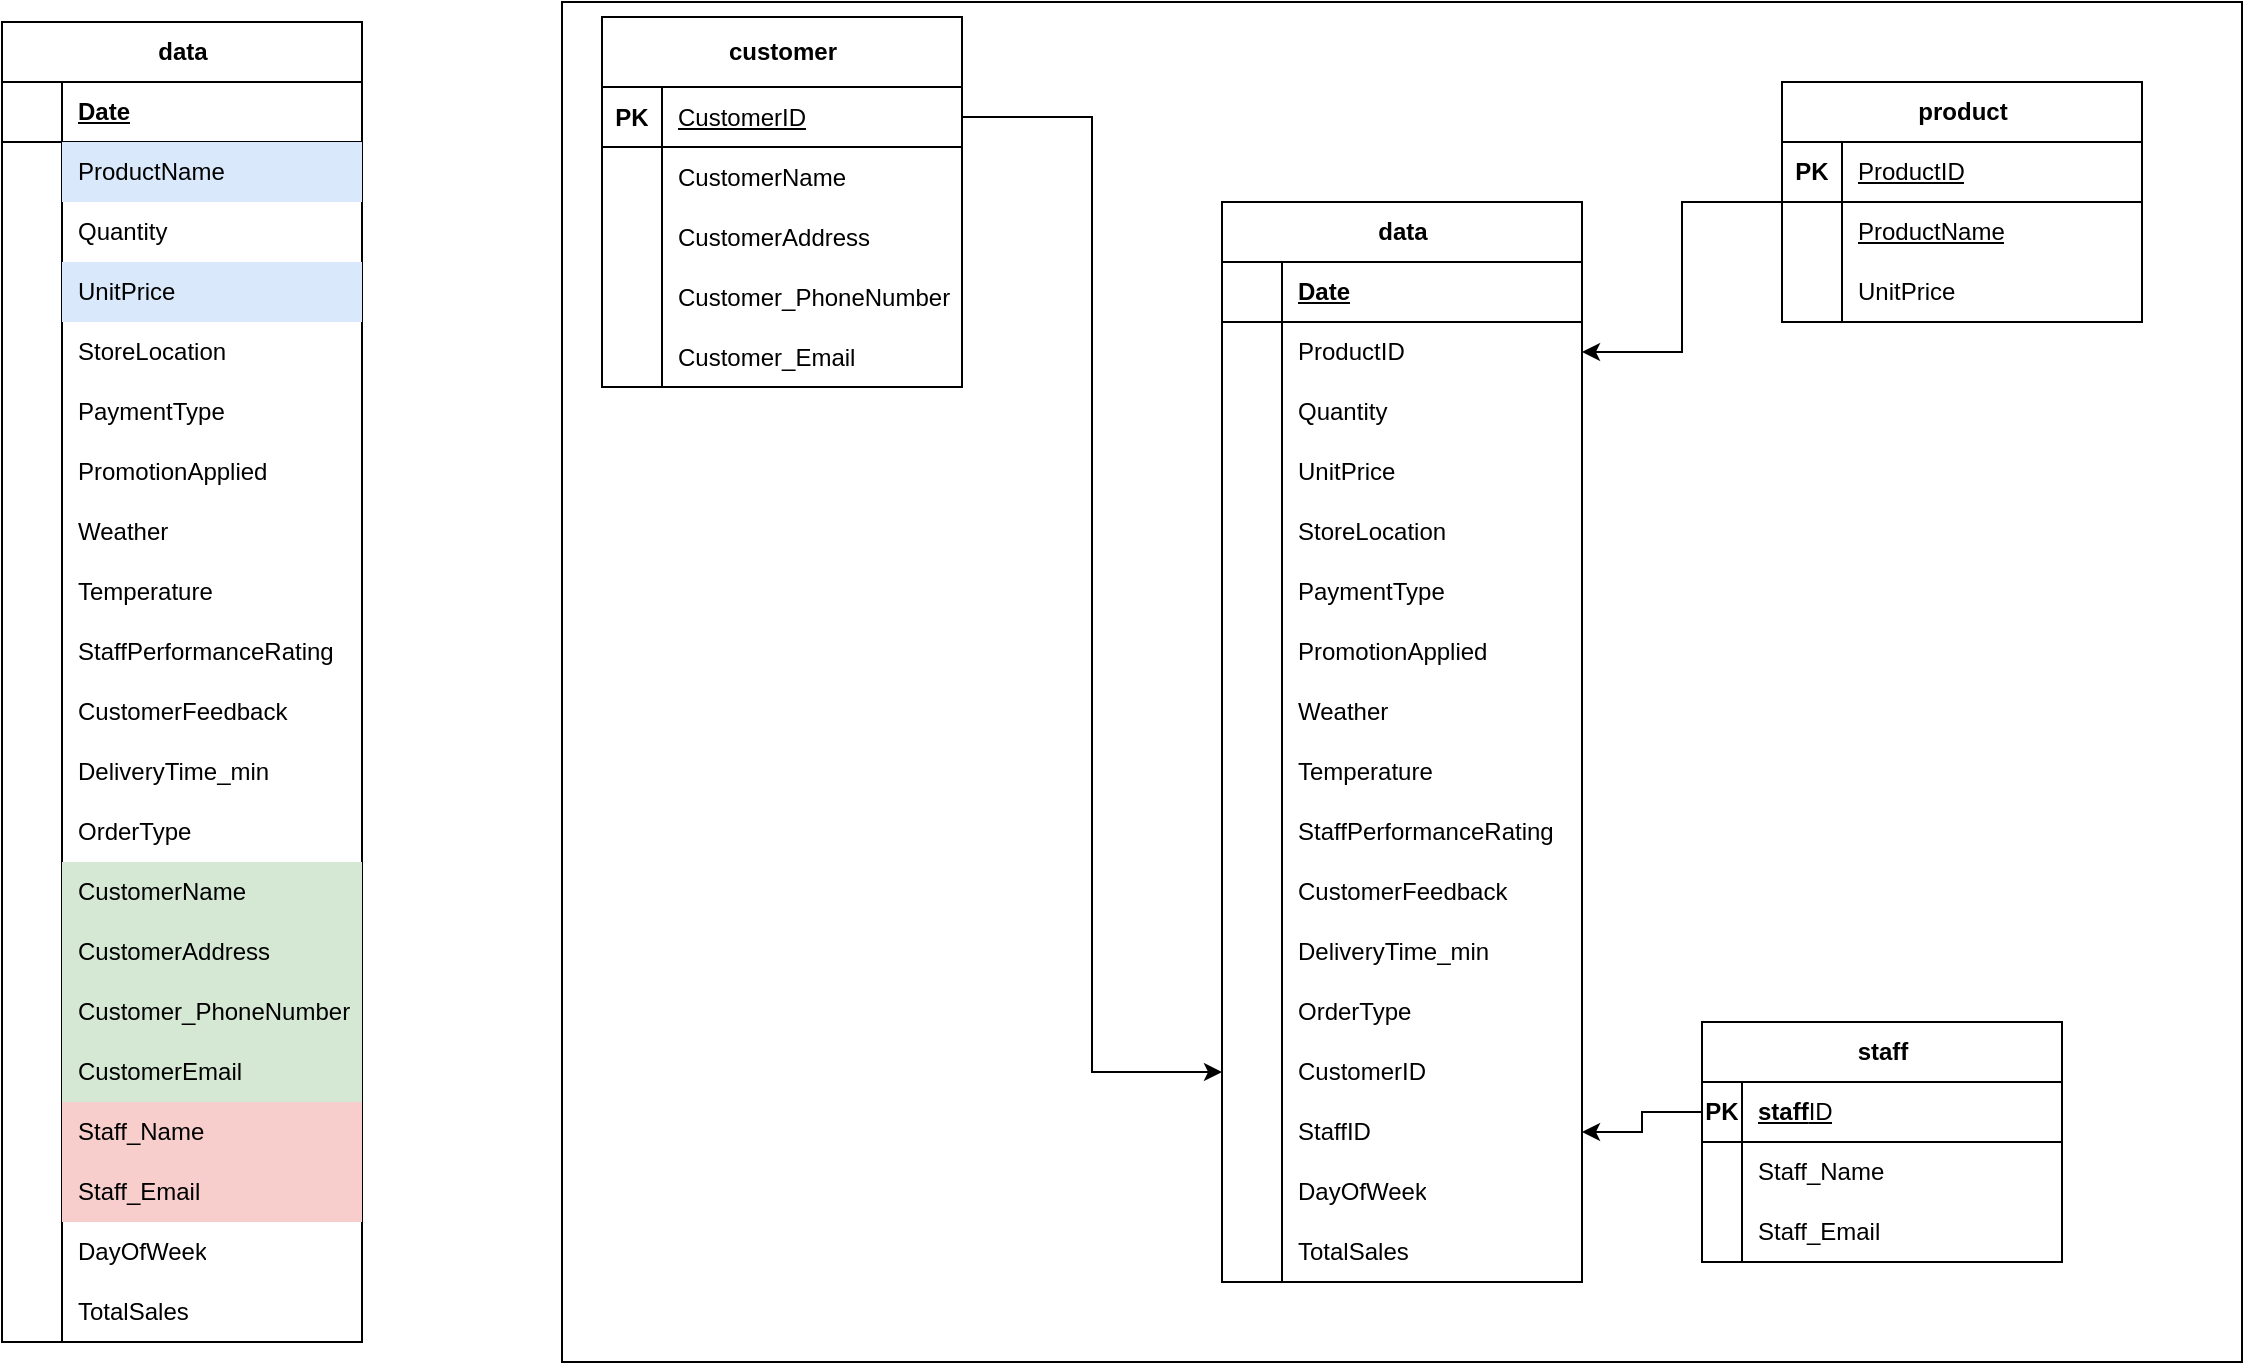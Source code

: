 <mxfile version="24.5.1" type="device" pages="2">
  <diagram name="Page-1" id="lYHbDu9k9bOwrzwyV3qE">
    <mxGraphModel dx="1235" dy="853" grid="1" gridSize="10" guides="1" tooltips="1" connect="1" arrows="1" fold="1" page="1" pageScale="1" pageWidth="850" pageHeight="1100" math="0" shadow="0">
      <root>
        <mxCell id="0" />
        <mxCell id="1" parent="0" />
        <mxCell id="g7Fo-wuqyNvo_eNuSFeZ-171" value="" style="rounded=0;whiteSpace=wrap;html=1;" vertex="1" parent="1">
          <mxGeometry x="330" y="140" width="840" height="680" as="geometry" />
        </mxCell>
        <mxCell id="g7Fo-wuqyNvo_eNuSFeZ-1" value="data" style="shape=table;startSize=30;container=1;collapsible=1;childLayout=tableLayout;fixedRows=1;rowLines=0;fontStyle=1;align=center;resizeLast=1;html=1;" vertex="1" parent="1">
          <mxGeometry x="50" y="150" width="180" height="660" as="geometry" />
        </mxCell>
        <mxCell id="g7Fo-wuqyNvo_eNuSFeZ-2" value="" style="shape=tableRow;horizontal=0;startSize=0;swimlaneHead=0;swimlaneBody=0;fillColor=none;collapsible=0;dropTarget=0;points=[[0,0.5],[1,0.5]];portConstraint=eastwest;top=0;left=0;right=0;bottom=1;" vertex="1" parent="g7Fo-wuqyNvo_eNuSFeZ-1">
          <mxGeometry y="30" width="180" height="30" as="geometry" />
        </mxCell>
        <mxCell id="g7Fo-wuqyNvo_eNuSFeZ-3" value="" style="shape=partialRectangle;connectable=0;fillColor=none;top=0;left=0;bottom=0;right=0;fontStyle=1;overflow=hidden;whiteSpace=wrap;html=1;" vertex="1" parent="g7Fo-wuqyNvo_eNuSFeZ-2">
          <mxGeometry width="30" height="30" as="geometry">
            <mxRectangle width="30" height="30" as="alternateBounds" />
          </mxGeometry>
        </mxCell>
        <mxCell id="g7Fo-wuqyNvo_eNuSFeZ-4" value="Date" style="shape=partialRectangle;connectable=0;fillColor=none;top=0;left=0;bottom=0;right=0;align=left;spacingLeft=6;fontStyle=5;overflow=hidden;whiteSpace=wrap;html=1;" vertex="1" parent="g7Fo-wuqyNvo_eNuSFeZ-2">
          <mxGeometry x="30" width="150" height="30" as="geometry">
            <mxRectangle width="150" height="30" as="alternateBounds" />
          </mxGeometry>
        </mxCell>
        <mxCell id="g7Fo-wuqyNvo_eNuSFeZ-5" value="" style="shape=tableRow;horizontal=0;startSize=0;swimlaneHead=0;swimlaneBody=0;fillColor=none;collapsible=0;dropTarget=0;points=[[0,0.5],[1,0.5]];portConstraint=eastwest;top=0;left=0;right=0;bottom=0;" vertex="1" parent="g7Fo-wuqyNvo_eNuSFeZ-1">
          <mxGeometry y="60" width="180" height="30" as="geometry" />
        </mxCell>
        <mxCell id="g7Fo-wuqyNvo_eNuSFeZ-6" value="" style="shape=partialRectangle;connectable=0;fillColor=none;top=0;left=0;bottom=0;right=0;editable=1;overflow=hidden;whiteSpace=wrap;html=1;" vertex="1" parent="g7Fo-wuqyNvo_eNuSFeZ-5">
          <mxGeometry width="30" height="30" as="geometry">
            <mxRectangle width="30" height="30" as="alternateBounds" />
          </mxGeometry>
        </mxCell>
        <mxCell id="g7Fo-wuqyNvo_eNuSFeZ-7" value="ProductName" style="shape=partialRectangle;connectable=0;fillColor=#dae8fc;top=0;left=0;bottom=0;right=0;align=left;spacingLeft=6;overflow=hidden;whiteSpace=wrap;html=1;strokeColor=#6c8ebf;" vertex="1" parent="g7Fo-wuqyNvo_eNuSFeZ-5">
          <mxGeometry x="30" width="150" height="30" as="geometry">
            <mxRectangle width="150" height="30" as="alternateBounds" />
          </mxGeometry>
        </mxCell>
        <mxCell id="g7Fo-wuqyNvo_eNuSFeZ-8" value="" style="shape=tableRow;horizontal=0;startSize=0;swimlaneHead=0;swimlaneBody=0;fillColor=none;collapsible=0;dropTarget=0;points=[[0,0.5],[1,0.5]];portConstraint=eastwest;top=0;left=0;right=0;bottom=0;" vertex="1" parent="g7Fo-wuqyNvo_eNuSFeZ-1">
          <mxGeometry y="90" width="180" height="30" as="geometry" />
        </mxCell>
        <mxCell id="g7Fo-wuqyNvo_eNuSFeZ-9" value="" style="shape=partialRectangle;connectable=0;fillColor=none;top=0;left=0;bottom=0;right=0;editable=1;overflow=hidden;whiteSpace=wrap;html=1;" vertex="1" parent="g7Fo-wuqyNvo_eNuSFeZ-8">
          <mxGeometry width="30" height="30" as="geometry">
            <mxRectangle width="30" height="30" as="alternateBounds" />
          </mxGeometry>
        </mxCell>
        <mxCell id="g7Fo-wuqyNvo_eNuSFeZ-10" value="Quantity" style="shape=partialRectangle;connectable=0;fillColor=none;top=0;left=0;bottom=0;right=0;align=left;spacingLeft=6;overflow=hidden;whiteSpace=wrap;html=1;" vertex="1" parent="g7Fo-wuqyNvo_eNuSFeZ-8">
          <mxGeometry x="30" width="150" height="30" as="geometry">
            <mxRectangle width="150" height="30" as="alternateBounds" />
          </mxGeometry>
        </mxCell>
        <mxCell id="g7Fo-wuqyNvo_eNuSFeZ-11" value="" style="shape=tableRow;horizontal=0;startSize=0;swimlaneHead=0;swimlaneBody=0;fillColor=none;collapsible=0;dropTarget=0;points=[[0,0.5],[1,0.5]];portConstraint=eastwest;top=0;left=0;right=0;bottom=0;" vertex="1" parent="g7Fo-wuqyNvo_eNuSFeZ-1">
          <mxGeometry y="120" width="180" height="30" as="geometry" />
        </mxCell>
        <mxCell id="g7Fo-wuqyNvo_eNuSFeZ-12" value="" style="shape=partialRectangle;connectable=0;fillColor=none;top=0;left=0;bottom=0;right=0;editable=1;overflow=hidden;whiteSpace=wrap;html=1;" vertex="1" parent="g7Fo-wuqyNvo_eNuSFeZ-11">
          <mxGeometry width="30" height="30" as="geometry">
            <mxRectangle width="30" height="30" as="alternateBounds" />
          </mxGeometry>
        </mxCell>
        <mxCell id="g7Fo-wuqyNvo_eNuSFeZ-13" value="UnitPrice" style="shape=partialRectangle;connectable=0;fillColor=#dae8fc;top=0;left=0;bottom=0;right=0;align=left;spacingLeft=6;overflow=hidden;whiteSpace=wrap;html=1;strokeColor=#6c8ebf;" vertex="1" parent="g7Fo-wuqyNvo_eNuSFeZ-11">
          <mxGeometry x="30" width="150" height="30" as="geometry">
            <mxRectangle width="150" height="30" as="alternateBounds" />
          </mxGeometry>
        </mxCell>
        <mxCell id="g7Fo-wuqyNvo_eNuSFeZ-23" style="shape=tableRow;horizontal=0;startSize=0;swimlaneHead=0;swimlaneBody=0;fillColor=none;collapsible=0;dropTarget=0;points=[[0,0.5],[1,0.5]];portConstraint=eastwest;top=0;left=0;right=0;bottom=0;" vertex="1" parent="g7Fo-wuqyNvo_eNuSFeZ-1">
          <mxGeometry y="150" width="180" height="30" as="geometry" />
        </mxCell>
        <mxCell id="g7Fo-wuqyNvo_eNuSFeZ-24" style="shape=partialRectangle;connectable=0;fillColor=none;top=0;left=0;bottom=0;right=0;editable=1;overflow=hidden;whiteSpace=wrap;html=1;" vertex="1" parent="g7Fo-wuqyNvo_eNuSFeZ-23">
          <mxGeometry width="30" height="30" as="geometry">
            <mxRectangle width="30" height="30" as="alternateBounds" />
          </mxGeometry>
        </mxCell>
        <mxCell id="g7Fo-wuqyNvo_eNuSFeZ-25" value="StoreLocation" style="shape=partialRectangle;connectable=0;fillColor=none;top=0;left=0;bottom=0;right=0;align=left;spacingLeft=6;overflow=hidden;whiteSpace=wrap;html=1;" vertex="1" parent="g7Fo-wuqyNvo_eNuSFeZ-23">
          <mxGeometry x="30" width="150" height="30" as="geometry">
            <mxRectangle width="150" height="30" as="alternateBounds" />
          </mxGeometry>
        </mxCell>
        <mxCell id="g7Fo-wuqyNvo_eNuSFeZ-20" style="shape=tableRow;horizontal=0;startSize=0;swimlaneHead=0;swimlaneBody=0;fillColor=none;collapsible=0;dropTarget=0;points=[[0,0.5],[1,0.5]];portConstraint=eastwest;top=0;left=0;right=0;bottom=0;" vertex="1" parent="g7Fo-wuqyNvo_eNuSFeZ-1">
          <mxGeometry y="180" width="180" height="30" as="geometry" />
        </mxCell>
        <mxCell id="g7Fo-wuqyNvo_eNuSFeZ-21" style="shape=partialRectangle;connectable=0;fillColor=none;top=0;left=0;bottom=0;right=0;editable=1;overflow=hidden;whiteSpace=wrap;html=1;" vertex="1" parent="g7Fo-wuqyNvo_eNuSFeZ-20">
          <mxGeometry width="30" height="30" as="geometry">
            <mxRectangle width="30" height="30" as="alternateBounds" />
          </mxGeometry>
        </mxCell>
        <mxCell id="g7Fo-wuqyNvo_eNuSFeZ-22" value="PaymentType" style="shape=partialRectangle;connectable=0;fillColor=none;top=0;left=0;bottom=0;right=0;align=left;spacingLeft=6;overflow=hidden;whiteSpace=wrap;html=1;" vertex="1" parent="g7Fo-wuqyNvo_eNuSFeZ-20">
          <mxGeometry x="30" width="150" height="30" as="geometry">
            <mxRectangle width="150" height="30" as="alternateBounds" />
          </mxGeometry>
        </mxCell>
        <mxCell id="g7Fo-wuqyNvo_eNuSFeZ-17" style="shape=tableRow;horizontal=0;startSize=0;swimlaneHead=0;swimlaneBody=0;fillColor=none;collapsible=0;dropTarget=0;points=[[0,0.5],[1,0.5]];portConstraint=eastwest;top=0;left=0;right=0;bottom=0;" vertex="1" parent="g7Fo-wuqyNvo_eNuSFeZ-1">
          <mxGeometry y="210" width="180" height="30" as="geometry" />
        </mxCell>
        <mxCell id="g7Fo-wuqyNvo_eNuSFeZ-18" style="shape=partialRectangle;connectable=0;fillColor=none;top=0;left=0;bottom=0;right=0;editable=1;overflow=hidden;whiteSpace=wrap;html=1;" vertex="1" parent="g7Fo-wuqyNvo_eNuSFeZ-17">
          <mxGeometry width="30" height="30" as="geometry">
            <mxRectangle width="30" height="30" as="alternateBounds" />
          </mxGeometry>
        </mxCell>
        <mxCell id="g7Fo-wuqyNvo_eNuSFeZ-19" value="PromotionApplied" style="shape=partialRectangle;connectable=0;fillColor=none;top=0;left=0;bottom=0;right=0;align=left;spacingLeft=6;overflow=hidden;whiteSpace=wrap;html=1;" vertex="1" parent="g7Fo-wuqyNvo_eNuSFeZ-17">
          <mxGeometry x="30" width="150" height="30" as="geometry">
            <mxRectangle width="150" height="30" as="alternateBounds" />
          </mxGeometry>
        </mxCell>
        <mxCell id="g7Fo-wuqyNvo_eNuSFeZ-14" style="shape=tableRow;horizontal=0;startSize=0;swimlaneHead=0;swimlaneBody=0;fillColor=none;collapsible=0;dropTarget=0;points=[[0,0.5],[1,0.5]];portConstraint=eastwest;top=0;left=0;right=0;bottom=0;" vertex="1" parent="g7Fo-wuqyNvo_eNuSFeZ-1">
          <mxGeometry y="240" width="180" height="30" as="geometry" />
        </mxCell>
        <mxCell id="g7Fo-wuqyNvo_eNuSFeZ-15" style="shape=partialRectangle;connectable=0;fillColor=none;top=0;left=0;bottom=0;right=0;editable=1;overflow=hidden;whiteSpace=wrap;html=1;" vertex="1" parent="g7Fo-wuqyNvo_eNuSFeZ-14">
          <mxGeometry width="30" height="30" as="geometry">
            <mxRectangle width="30" height="30" as="alternateBounds" />
          </mxGeometry>
        </mxCell>
        <mxCell id="g7Fo-wuqyNvo_eNuSFeZ-16" value="Weather" style="shape=partialRectangle;connectable=0;fillColor=none;top=0;left=0;bottom=0;right=0;align=left;spacingLeft=6;overflow=hidden;whiteSpace=wrap;html=1;" vertex="1" parent="g7Fo-wuqyNvo_eNuSFeZ-14">
          <mxGeometry x="30" width="150" height="30" as="geometry">
            <mxRectangle width="150" height="30" as="alternateBounds" />
          </mxGeometry>
        </mxCell>
        <mxCell id="g7Fo-wuqyNvo_eNuSFeZ-62" style="shape=tableRow;horizontal=0;startSize=0;swimlaneHead=0;swimlaneBody=0;fillColor=none;collapsible=0;dropTarget=0;points=[[0,0.5],[1,0.5]];portConstraint=eastwest;top=0;left=0;right=0;bottom=0;" vertex="1" parent="g7Fo-wuqyNvo_eNuSFeZ-1">
          <mxGeometry y="270" width="180" height="30" as="geometry" />
        </mxCell>
        <mxCell id="g7Fo-wuqyNvo_eNuSFeZ-63" style="shape=partialRectangle;connectable=0;fillColor=none;top=0;left=0;bottom=0;right=0;editable=1;overflow=hidden;whiteSpace=wrap;html=1;" vertex="1" parent="g7Fo-wuqyNvo_eNuSFeZ-62">
          <mxGeometry width="30" height="30" as="geometry">
            <mxRectangle width="30" height="30" as="alternateBounds" />
          </mxGeometry>
        </mxCell>
        <mxCell id="g7Fo-wuqyNvo_eNuSFeZ-64" value="Temperature" style="shape=partialRectangle;connectable=0;fillColor=none;top=0;left=0;bottom=0;right=0;align=left;spacingLeft=6;overflow=hidden;whiteSpace=wrap;html=1;" vertex="1" parent="g7Fo-wuqyNvo_eNuSFeZ-62">
          <mxGeometry x="30" width="150" height="30" as="geometry">
            <mxRectangle width="150" height="30" as="alternateBounds" />
          </mxGeometry>
        </mxCell>
        <mxCell id="g7Fo-wuqyNvo_eNuSFeZ-59" style="shape=tableRow;horizontal=0;startSize=0;swimlaneHead=0;swimlaneBody=0;fillColor=none;collapsible=0;dropTarget=0;points=[[0,0.5],[1,0.5]];portConstraint=eastwest;top=0;left=0;right=0;bottom=0;" vertex="1" parent="g7Fo-wuqyNvo_eNuSFeZ-1">
          <mxGeometry y="300" width="180" height="30" as="geometry" />
        </mxCell>
        <mxCell id="g7Fo-wuqyNvo_eNuSFeZ-60" style="shape=partialRectangle;connectable=0;fillColor=none;top=0;left=0;bottom=0;right=0;editable=1;overflow=hidden;whiteSpace=wrap;html=1;" vertex="1" parent="g7Fo-wuqyNvo_eNuSFeZ-59">
          <mxGeometry width="30" height="30" as="geometry">
            <mxRectangle width="30" height="30" as="alternateBounds" />
          </mxGeometry>
        </mxCell>
        <mxCell id="g7Fo-wuqyNvo_eNuSFeZ-61" value="StaffPerformanceRating" style="shape=partialRectangle;connectable=0;fillColor=none;top=0;left=0;bottom=0;right=0;align=left;spacingLeft=6;overflow=hidden;whiteSpace=wrap;html=1;" vertex="1" parent="g7Fo-wuqyNvo_eNuSFeZ-59">
          <mxGeometry x="30" width="150" height="30" as="geometry">
            <mxRectangle width="150" height="30" as="alternateBounds" />
          </mxGeometry>
        </mxCell>
        <mxCell id="g7Fo-wuqyNvo_eNuSFeZ-56" style="shape=tableRow;horizontal=0;startSize=0;swimlaneHead=0;swimlaneBody=0;fillColor=none;collapsible=0;dropTarget=0;points=[[0,0.5],[1,0.5]];portConstraint=eastwest;top=0;left=0;right=0;bottom=0;" vertex="1" parent="g7Fo-wuqyNvo_eNuSFeZ-1">
          <mxGeometry y="330" width="180" height="30" as="geometry" />
        </mxCell>
        <mxCell id="g7Fo-wuqyNvo_eNuSFeZ-57" style="shape=partialRectangle;connectable=0;fillColor=none;top=0;left=0;bottom=0;right=0;editable=1;overflow=hidden;whiteSpace=wrap;html=1;" vertex="1" parent="g7Fo-wuqyNvo_eNuSFeZ-56">
          <mxGeometry width="30" height="30" as="geometry">
            <mxRectangle width="30" height="30" as="alternateBounds" />
          </mxGeometry>
        </mxCell>
        <mxCell id="g7Fo-wuqyNvo_eNuSFeZ-58" value="CustomerFeedback" style="shape=partialRectangle;connectable=0;fillColor=none;top=0;left=0;bottom=0;right=0;align=left;spacingLeft=6;overflow=hidden;whiteSpace=wrap;html=1;" vertex="1" parent="g7Fo-wuqyNvo_eNuSFeZ-56">
          <mxGeometry x="30" width="150" height="30" as="geometry">
            <mxRectangle width="150" height="30" as="alternateBounds" />
          </mxGeometry>
        </mxCell>
        <mxCell id="g7Fo-wuqyNvo_eNuSFeZ-53" style="shape=tableRow;horizontal=0;startSize=0;swimlaneHead=0;swimlaneBody=0;fillColor=none;collapsible=0;dropTarget=0;points=[[0,0.5],[1,0.5]];portConstraint=eastwest;top=0;left=0;right=0;bottom=0;" vertex="1" parent="g7Fo-wuqyNvo_eNuSFeZ-1">
          <mxGeometry y="360" width="180" height="30" as="geometry" />
        </mxCell>
        <mxCell id="g7Fo-wuqyNvo_eNuSFeZ-54" style="shape=partialRectangle;connectable=0;fillColor=none;top=0;left=0;bottom=0;right=0;editable=1;overflow=hidden;whiteSpace=wrap;html=1;" vertex="1" parent="g7Fo-wuqyNvo_eNuSFeZ-53">
          <mxGeometry width="30" height="30" as="geometry">
            <mxRectangle width="30" height="30" as="alternateBounds" />
          </mxGeometry>
        </mxCell>
        <mxCell id="g7Fo-wuqyNvo_eNuSFeZ-55" value="DeliveryTime_min" style="shape=partialRectangle;connectable=0;fillColor=none;top=0;left=0;bottom=0;right=0;align=left;spacingLeft=6;overflow=hidden;whiteSpace=wrap;html=1;" vertex="1" parent="g7Fo-wuqyNvo_eNuSFeZ-53">
          <mxGeometry x="30" width="150" height="30" as="geometry">
            <mxRectangle width="150" height="30" as="alternateBounds" />
          </mxGeometry>
        </mxCell>
        <mxCell id="g7Fo-wuqyNvo_eNuSFeZ-50" style="shape=tableRow;horizontal=0;startSize=0;swimlaneHead=0;swimlaneBody=0;fillColor=none;collapsible=0;dropTarget=0;points=[[0,0.5],[1,0.5]];portConstraint=eastwest;top=0;left=0;right=0;bottom=0;" vertex="1" parent="g7Fo-wuqyNvo_eNuSFeZ-1">
          <mxGeometry y="390" width="180" height="30" as="geometry" />
        </mxCell>
        <mxCell id="g7Fo-wuqyNvo_eNuSFeZ-51" style="shape=partialRectangle;connectable=0;fillColor=none;top=0;left=0;bottom=0;right=0;editable=1;overflow=hidden;whiteSpace=wrap;html=1;" vertex="1" parent="g7Fo-wuqyNvo_eNuSFeZ-50">
          <mxGeometry width="30" height="30" as="geometry">
            <mxRectangle width="30" height="30" as="alternateBounds" />
          </mxGeometry>
        </mxCell>
        <mxCell id="g7Fo-wuqyNvo_eNuSFeZ-52" value="OrderType" style="shape=partialRectangle;connectable=0;fillColor=none;top=0;left=0;bottom=0;right=0;align=left;spacingLeft=6;overflow=hidden;whiteSpace=wrap;html=1;" vertex="1" parent="g7Fo-wuqyNvo_eNuSFeZ-50">
          <mxGeometry x="30" width="150" height="30" as="geometry">
            <mxRectangle width="150" height="30" as="alternateBounds" />
          </mxGeometry>
        </mxCell>
        <mxCell id="g7Fo-wuqyNvo_eNuSFeZ-47" style="shape=tableRow;horizontal=0;startSize=0;swimlaneHead=0;swimlaneBody=0;fillColor=none;collapsible=0;dropTarget=0;points=[[0,0.5],[1,0.5]];portConstraint=eastwest;top=0;left=0;right=0;bottom=0;" vertex="1" parent="g7Fo-wuqyNvo_eNuSFeZ-1">
          <mxGeometry y="420" width="180" height="30" as="geometry" />
        </mxCell>
        <mxCell id="g7Fo-wuqyNvo_eNuSFeZ-48" style="shape=partialRectangle;connectable=0;fillColor=none;top=0;left=0;bottom=0;right=0;editable=1;overflow=hidden;whiteSpace=wrap;html=1;" vertex="1" parent="g7Fo-wuqyNvo_eNuSFeZ-47">
          <mxGeometry width="30" height="30" as="geometry">
            <mxRectangle width="30" height="30" as="alternateBounds" />
          </mxGeometry>
        </mxCell>
        <mxCell id="g7Fo-wuqyNvo_eNuSFeZ-49" value="CustomerName" style="shape=partialRectangle;connectable=0;fillColor=#d5e8d4;top=0;left=0;bottom=0;right=0;align=left;spacingLeft=6;overflow=hidden;whiteSpace=wrap;html=1;strokeColor=#82b366;" vertex="1" parent="g7Fo-wuqyNvo_eNuSFeZ-47">
          <mxGeometry x="30" width="150" height="30" as="geometry">
            <mxRectangle width="150" height="30" as="alternateBounds" />
          </mxGeometry>
        </mxCell>
        <mxCell id="g7Fo-wuqyNvo_eNuSFeZ-44" style="shape=tableRow;horizontal=0;startSize=0;swimlaneHead=0;swimlaneBody=0;fillColor=none;collapsible=0;dropTarget=0;points=[[0,0.5],[1,0.5]];portConstraint=eastwest;top=0;left=0;right=0;bottom=0;" vertex="1" parent="g7Fo-wuqyNvo_eNuSFeZ-1">
          <mxGeometry y="450" width="180" height="30" as="geometry" />
        </mxCell>
        <mxCell id="g7Fo-wuqyNvo_eNuSFeZ-45" style="shape=partialRectangle;connectable=0;fillColor=none;top=0;left=0;bottom=0;right=0;editable=1;overflow=hidden;whiteSpace=wrap;html=1;" vertex="1" parent="g7Fo-wuqyNvo_eNuSFeZ-44">
          <mxGeometry width="30" height="30" as="geometry">
            <mxRectangle width="30" height="30" as="alternateBounds" />
          </mxGeometry>
        </mxCell>
        <mxCell id="g7Fo-wuqyNvo_eNuSFeZ-46" value="CustomerAddress" style="shape=partialRectangle;connectable=0;fillColor=#d5e8d4;top=0;left=0;bottom=0;right=0;align=left;spacingLeft=6;overflow=hidden;whiteSpace=wrap;html=1;strokeColor=#82b366;" vertex="1" parent="g7Fo-wuqyNvo_eNuSFeZ-44">
          <mxGeometry x="30" width="150" height="30" as="geometry">
            <mxRectangle width="150" height="30" as="alternateBounds" />
          </mxGeometry>
        </mxCell>
        <mxCell id="g7Fo-wuqyNvo_eNuSFeZ-41" style="shape=tableRow;horizontal=0;startSize=0;swimlaneHead=0;swimlaneBody=0;fillColor=none;collapsible=0;dropTarget=0;points=[[0,0.5],[1,0.5]];portConstraint=eastwest;top=0;left=0;right=0;bottom=0;" vertex="1" parent="g7Fo-wuqyNvo_eNuSFeZ-1">
          <mxGeometry y="480" width="180" height="30" as="geometry" />
        </mxCell>
        <mxCell id="g7Fo-wuqyNvo_eNuSFeZ-42" style="shape=partialRectangle;connectable=0;fillColor=none;top=0;left=0;bottom=0;right=0;editable=1;overflow=hidden;whiteSpace=wrap;html=1;" vertex="1" parent="g7Fo-wuqyNvo_eNuSFeZ-41">
          <mxGeometry width="30" height="30" as="geometry">
            <mxRectangle width="30" height="30" as="alternateBounds" />
          </mxGeometry>
        </mxCell>
        <mxCell id="g7Fo-wuqyNvo_eNuSFeZ-43" value="Customer_PhoneNumber" style="shape=partialRectangle;connectable=0;fillColor=#d5e8d4;top=0;left=0;bottom=0;right=0;align=left;spacingLeft=6;overflow=hidden;whiteSpace=wrap;html=1;strokeColor=#82b366;" vertex="1" parent="g7Fo-wuqyNvo_eNuSFeZ-41">
          <mxGeometry x="30" width="150" height="30" as="geometry">
            <mxRectangle width="150" height="30" as="alternateBounds" />
          </mxGeometry>
        </mxCell>
        <mxCell id="g7Fo-wuqyNvo_eNuSFeZ-38" style="shape=tableRow;horizontal=0;startSize=0;swimlaneHead=0;swimlaneBody=0;fillColor=none;collapsible=0;dropTarget=0;points=[[0,0.5],[1,0.5]];portConstraint=eastwest;top=0;left=0;right=0;bottom=0;" vertex="1" parent="g7Fo-wuqyNvo_eNuSFeZ-1">
          <mxGeometry y="510" width="180" height="30" as="geometry" />
        </mxCell>
        <mxCell id="g7Fo-wuqyNvo_eNuSFeZ-39" style="shape=partialRectangle;connectable=0;fillColor=none;top=0;left=0;bottom=0;right=0;editable=1;overflow=hidden;whiteSpace=wrap;html=1;" vertex="1" parent="g7Fo-wuqyNvo_eNuSFeZ-38">
          <mxGeometry width="30" height="30" as="geometry">
            <mxRectangle width="30" height="30" as="alternateBounds" />
          </mxGeometry>
        </mxCell>
        <mxCell id="g7Fo-wuqyNvo_eNuSFeZ-40" value="CustomerEmail" style="shape=partialRectangle;connectable=0;fillColor=#d5e8d4;top=0;left=0;bottom=0;right=0;align=left;spacingLeft=6;overflow=hidden;whiteSpace=wrap;html=1;strokeColor=#82b366;" vertex="1" parent="g7Fo-wuqyNvo_eNuSFeZ-38">
          <mxGeometry x="30" width="150" height="30" as="geometry">
            <mxRectangle width="150" height="30" as="alternateBounds" />
          </mxGeometry>
        </mxCell>
        <mxCell id="g7Fo-wuqyNvo_eNuSFeZ-35" style="shape=tableRow;horizontal=0;startSize=0;swimlaneHead=0;swimlaneBody=0;fillColor=none;collapsible=0;dropTarget=0;points=[[0,0.5],[1,0.5]];portConstraint=eastwest;top=0;left=0;right=0;bottom=0;" vertex="1" parent="g7Fo-wuqyNvo_eNuSFeZ-1">
          <mxGeometry y="540" width="180" height="30" as="geometry" />
        </mxCell>
        <mxCell id="g7Fo-wuqyNvo_eNuSFeZ-36" style="shape=partialRectangle;connectable=0;fillColor=none;top=0;left=0;bottom=0;right=0;editable=1;overflow=hidden;whiteSpace=wrap;html=1;" vertex="1" parent="g7Fo-wuqyNvo_eNuSFeZ-35">
          <mxGeometry width="30" height="30" as="geometry">
            <mxRectangle width="30" height="30" as="alternateBounds" />
          </mxGeometry>
        </mxCell>
        <mxCell id="g7Fo-wuqyNvo_eNuSFeZ-37" value="Staff_Name" style="shape=partialRectangle;connectable=0;fillColor=#f8cecc;top=0;left=0;bottom=0;right=0;align=left;spacingLeft=6;overflow=hidden;whiteSpace=wrap;html=1;strokeColor=#b85450;" vertex="1" parent="g7Fo-wuqyNvo_eNuSFeZ-35">
          <mxGeometry x="30" width="150" height="30" as="geometry">
            <mxRectangle width="150" height="30" as="alternateBounds" />
          </mxGeometry>
        </mxCell>
        <mxCell id="g7Fo-wuqyNvo_eNuSFeZ-32" style="shape=tableRow;horizontal=0;startSize=0;swimlaneHead=0;swimlaneBody=0;fillColor=none;collapsible=0;dropTarget=0;points=[[0,0.5],[1,0.5]];portConstraint=eastwest;top=0;left=0;right=0;bottom=0;" vertex="1" parent="g7Fo-wuqyNvo_eNuSFeZ-1">
          <mxGeometry y="570" width="180" height="30" as="geometry" />
        </mxCell>
        <mxCell id="g7Fo-wuqyNvo_eNuSFeZ-33" style="shape=partialRectangle;connectable=0;fillColor=none;top=0;left=0;bottom=0;right=0;editable=1;overflow=hidden;whiteSpace=wrap;html=1;" vertex="1" parent="g7Fo-wuqyNvo_eNuSFeZ-32">
          <mxGeometry width="30" height="30" as="geometry">
            <mxRectangle width="30" height="30" as="alternateBounds" />
          </mxGeometry>
        </mxCell>
        <mxCell id="g7Fo-wuqyNvo_eNuSFeZ-34" value="Staff_Email" style="shape=partialRectangle;connectable=0;fillColor=#f8cecc;top=0;left=0;bottom=0;right=0;align=left;spacingLeft=6;overflow=hidden;whiteSpace=wrap;html=1;strokeColor=#b85450;" vertex="1" parent="g7Fo-wuqyNvo_eNuSFeZ-32">
          <mxGeometry x="30" width="150" height="30" as="geometry">
            <mxRectangle width="150" height="30" as="alternateBounds" />
          </mxGeometry>
        </mxCell>
        <mxCell id="g7Fo-wuqyNvo_eNuSFeZ-29" style="shape=tableRow;horizontal=0;startSize=0;swimlaneHead=0;swimlaneBody=0;fillColor=none;collapsible=0;dropTarget=0;points=[[0,0.5],[1,0.5]];portConstraint=eastwest;top=0;left=0;right=0;bottom=0;" vertex="1" parent="g7Fo-wuqyNvo_eNuSFeZ-1">
          <mxGeometry y="600" width="180" height="30" as="geometry" />
        </mxCell>
        <mxCell id="g7Fo-wuqyNvo_eNuSFeZ-30" style="shape=partialRectangle;connectable=0;fillColor=none;top=0;left=0;bottom=0;right=0;editable=1;overflow=hidden;whiteSpace=wrap;html=1;" vertex="1" parent="g7Fo-wuqyNvo_eNuSFeZ-29">
          <mxGeometry width="30" height="30" as="geometry">
            <mxRectangle width="30" height="30" as="alternateBounds" />
          </mxGeometry>
        </mxCell>
        <mxCell id="g7Fo-wuqyNvo_eNuSFeZ-31" value="DayOfWeek" style="shape=partialRectangle;connectable=0;fillColor=none;top=0;left=0;bottom=0;right=0;align=left;spacingLeft=6;overflow=hidden;whiteSpace=wrap;html=1;" vertex="1" parent="g7Fo-wuqyNvo_eNuSFeZ-29">
          <mxGeometry x="30" width="150" height="30" as="geometry">
            <mxRectangle width="150" height="30" as="alternateBounds" />
          </mxGeometry>
        </mxCell>
        <mxCell id="g7Fo-wuqyNvo_eNuSFeZ-26" style="shape=tableRow;horizontal=0;startSize=0;swimlaneHead=0;swimlaneBody=0;fillColor=none;collapsible=0;dropTarget=0;points=[[0,0.5],[1,0.5]];portConstraint=eastwest;top=0;left=0;right=0;bottom=0;" vertex="1" parent="g7Fo-wuqyNvo_eNuSFeZ-1">
          <mxGeometry y="630" width="180" height="30" as="geometry" />
        </mxCell>
        <mxCell id="g7Fo-wuqyNvo_eNuSFeZ-27" style="shape=partialRectangle;connectable=0;fillColor=none;top=0;left=0;bottom=0;right=0;editable=1;overflow=hidden;whiteSpace=wrap;html=1;" vertex="1" parent="g7Fo-wuqyNvo_eNuSFeZ-26">
          <mxGeometry width="30" height="30" as="geometry">
            <mxRectangle width="30" height="30" as="alternateBounds" />
          </mxGeometry>
        </mxCell>
        <mxCell id="g7Fo-wuqyNvo_eNuSFeZ-28" value="TotalSales" style="shape=partialRectangle;connectable=0;fillColor=none;top=0;left=0;bottom=0;right=0;align=left;spacingLeft=6;overflow=hidden;whiteSpace=wrap;html=1;" vertex="1" parent="g7Fo-wuqyNvo_eNuSFeZ-26">
          <mxGeometry x="30" width="150" height="30" as="geometry">
            <mxRectangle width="150" height="30" as="alternateBounds" />
          </mxGeometry>
        </mxCell>
        <mxCell id="g7Fo-wuqyNvo_eNuSFeZ-170" style="edgeStyle=orthogonalEdgeStyle;rounded=0;orthogonalLoop=1;jettySize=auto;html=1;entryX=1;entryY=0.5;entryDx=0;entryDy=0;" edge="1" parent="1" source="g7Fo-wuqyNvo_eNuSFeZ-65" target="g7Fo-wuqyNvo_eNuSFeZ-108">
          <mxGeometry relative="1" as="geometry" />
        </mxCell>
        <mxCell id="g7Fo-wuqyNvo_eNuSFeZ-65" value="product" style="shape=table;startSize=30;container=1;collapsible=1;childLayout=tableLayout;fixedRows=1;rowLines=0;fontStyle=1;align=center;resizeLast=1;html=1;" vertex="1" parent="1">
          <mxGeometry x="940" y="180" width="180" height="120" as="geometry" />
        </mxCell>
        <mxCell id="g7Fo-wuqyNvo_eNuSFeZ-66" value="" style="shape=tableRow;horizontal=0;startSize=0;swimlaneHead=0;swimlaneBody=0;fillColor=none;collapsible=0;dropTarget=0;points=[[0,0.5],[1,0.5]];portConstraint=eastwest;top=0;left=0;right=0;bottom=1;" vertex="1" parent="g7Fo-wuqyNvo_eNuSFeZ-65">
          <mxGeometry y="30" width="180" height="30" as="geometry" />
        </mxCell>
        <mxCell id="g7Fo-wuqyNvo_eNuSFeZ-67" value="PK" style="shape=partialRectangle;connectable=0;fillColor=none;top=0;left=0;bottom=0;right=0;fontStyle=1;overflow=hidden;whiteSpace=wrap;html=1;" vertex="1" parent="g7Fo-wuqyNvo_eNuSFeZ-66">
          <mxGeometry width="30" height="30" as="geometry">
            <mxRectangle width="30" height="30" as="alternateBounds" />
          </mxGeometry>
        </mxCell>
        <mxCell id="g7Fo-wuqyNvo_eNuSFeZ-68" value="&lt;span style=&quot;font-weight: 400;&quot;&gt;ProductID&lt;/span&gt;" style="shape=partialRectangle;connectable=0;fillColor=none;top=0;left=0;bottom=0;right=0;align=left;spacingLeft=6;fontStyle=5;overflow=hidden;whiteSpace=wrap;html=1;" vertex="1" parent="g7Fo-wuqyNvo_eNuSFeZ-66">
          <mxGeometry x="30" width="150" height="30" as="geometry">
            <mxRectangle width="150" height="30" as="alternateBounds" />
          </mxGeometry>
        </mxCell>
        <mxCell id="g7Fo-wuqyNvo_eNuSFeZ-69" value="" style="shape=tableRow;horizontal=0;startSize=0;swimlaneHead=0;swimlaneBody=0;fillColor=none;collapsible=0;dropTarget=0;points=[[0,0.5],[1,0.5]];portConstraint=eastwest;top=0;left=0;right=0;bottom=0;" vertex="1" parent="g7Fo-wuqyNvo_eNuSFeZ-65">
          <mxGeometry y="60" width="180" height="30" as="geometry" />
        </mxCell>
        <mxCell id="g7Fo-wuqyNvo_eNuSFeZ-70" value="" style="shape=partialRectangle;connectable=0;fillColor=none;top=0;left=0;bottom=0;right=0;editable=1;overflow=hidden;whiteSpace=wrap;html=1;" vertex="1" parent="g7Fo-wuqyNvo_eNuSFeZ-69">
          <mxGeometry width="30" height="30" as="geometry">
            <mxRectangle width="30" height="30" as="alternateBounds" />
          </mxGeometry>
        </mxCell>
        <mxCell id="g7Fo-wuqyNvo_eNuSFeZ-71" value="&lt;span style=&quot;text-decoration-line: underline;&quot;&gt;ProductName&lt;/span&gt;" style="shape=partialRectangle;connectable=0;fillColor=none;top=0;left=0;bottom=0;right=0;align=left;spacingLeft=6;overflow=hidden;whiteSpace=wrap;html=1;" vertex="1" parent="g7Fo-wuqyNvo_eNuSFeZ-69">
          <mxGeometry x="30" width="150" height="30" as="geometry">
            <mxRectangle width="150" height="30" as="alternateBounds" />
          </mxGeometry>
        </mxCell>
        <mxCell id="g7Fo-wuqyNvo_eNuSFeZ-72" value="" style="shape=tableRow;horizontal=0;startSize=0;swimlaneHead=0;swimlaneBody=0;fillColor=none;collapsible=0;dropTarget=0;points=[[0,0.5],[1,0.5]];portConstraint=eastwest;top=0;left=0;right=0;bottom=0;" vertex="1" parent="g7Fo-wuqyNvo_eNuSFeZ-65">
          <mxGeometry y="90" width="180" height="30" as="geometry" />
        </mxCell>
        <mxCell id="g7Fo-wuqyNvo_eNuSFeZ-73" value="" style="shape=partialRectangle;connectable=0;fillColor=none;top=0;left=0;bottom=0;right=0;editable=1;overflow=hidden;whiteSpace=wrap;html=1;" vertex="1" parent="g7Fo-wuqyNvo_eNuSFeZ-72">
          <mxGeometry width="30" height="30" as="geometry">
            <mxRectangle width="30" height="30" as="alternateBounds" />
          </mxGeometry>
        </mxCell>
        <mxCell id="g7Fo-wuqyNvo_eNuSFeZ-74" value="UnitPrice" style="shape=partialRectangle;connectable=0;fillColor=none;top=0;left=0;bottom=0;right=0;align=left;spacingLeft=6;overflow=hidden;whiteSpace=wrap;html=1;" vertex="1" parent="g7Fo-wuqyNvo_eNuSFeZ-72">
          <mxGeometry x="30" width="150" height="30" as="geometry">
            <mxRectangle width="150" height="30" as="alternateBounds" />
          </mxGeometry>
        </mxCell>
        <mxCell id="g7Fo-wuqyNvo_eNuSFeZ-78" value="customer" style="shape=table;startSize=35;container=1;collapsible=1;childLayout=tableLayout;fixedRows=1;rowLines=0;fontStyle=1;align=center;resizeLast=1;html=1;" vertex="1" parent="1">
          <mxGeometry x="350" y="147.5" width="180" height="185" as="geometry" />
        </mxCell>
        <mxCell id="g7Fo-wuqyNvo_eNuSFeZ-79" value="" style="shape=tableRow;horizontal=0;startSize=0;swimlaneHead=0;swimlaneBody=0;fillColor=none;collapsible=0;dropTarget=0;points=[[0,0.5],[1,0.5]];portConstraint=eastwest;top=0;left=0;right=0;bottom=1;" vertex="1" parent="g7Fo-wuqyNvo_eNuSFeZ-78">
          <mxGeometry y="35" width="180" height="30" as="geometry" />
        </mxCell>
        <mxCell id="g7Fo-wuqyNvo_eNuSFeZ-80" value="PK" style="shape=partialRectangle;connectable=0;fillColor=none;top=0;left=0;bottom=0;right=0;fontStyle=1;overflow=hidden;whiteSpace=wrap;html=1;" vertex="1" parent="g7Fo-wuqyNvo_eNuSFeZ-79">
          <mxGeometry width="30" height="30" as="geometry">
            <mxRectangle width="30" height="30" as="alternateBounds" />
          </mxGeometry>
        </mxCell>
        <mxCell id="g7Fo-wuqyNvo_eNuSFeZ-81" value="&lt;span style=&quot;font-weight: 400;&quot;&gt;CustomerID&lt;/span&gt;" style="shape=partialRectangle;connectable=0;fillColor=none;top=0;left=0;bottom=0;right=0;align=left;spacingLeft=6;fontStyle=5;overflow=hidden;whiteSpace=wrap;html=1;" vertex="1" parent="g7Fo-wuqyNvo_eNuSFeZ-79">
          <mxGeometry x="30" width="150" height="30" as="geometry">
            <mxRectangle width="150" height="30" as="alternateBounds" />
          </mxGeometry>
        </mxCell>
        <mxCell id="g7Fo-wuqyNvo_eNuSFeZ-82" value="" style="shape=tableRow;horizontal=0;startSize=0;swimlaneHead=0;swimlaneBody=0;fillColor=none;collapsible=0;dropTarget=0;points=[[0,0.5],[1,0.5]];portConstraint=eastwest;top=0;left=0;right=0;bottom=0;" vertex="1" parent="g7Fo-wuqyNvo_eNuSFeZ-78">
          <mxGeometry y="65" width="180" height="30" as="geometry" />
        </mxCell>
        <mxCell id="g7Fo-wuqyNvo_eNuSFeZ-83" value="" style="shape=partialRectangle;connectable=0;fillColor=none;top=0;left=0;bottom=0;right=0;editable=1;overflow=hidden;whiteSpace=wrap;html=1;" vertex="1" parent="g7Fo-wuqyNvo_eNuSFeZ-82">
          <mxGeometry width="30" height="30" as="geometry">
            <mxRectangle width="30" height="30" as="alternateBounds" />
          </mxGeometry>
        </mxCell>
        <mxCell id="g7Fo-wuqyNvo_eNuSFeZ-84" value="CustomerName" style="shape=partialRectangle;connectable=0;fillColor=none;top=0;left=0;bottom=0;right=0;align=left;spacingLeft=6;overflow=hidden;whiteSpace=wrap;html=1;" vertex="1" parent="g7Fo-wuqyNvo_eNuSFeZ-82">
          <mxGeometry x="30" width="150" height="30" as="geometry">
            <mxRectangle width="150" height="30" as="alternateBounds" />
          </mxGeometry>
        </mxCell>
        <mxCell id="g7Fo-wuqyNvo_eNuSFeZ-85" value="" style="shape=tableRow;horizontal=0;startSize=0;swimlaneHead=0;swimlaneBody=0;fillColor=none;collapsible=0;dropTarget=0;points=[[0,0.5],[1,0.5]];portConstraint=eastwest;top=0;left=0;right=0;bottom=0;" vertex="1" parent="g7Fo-wuqyNvo_eNuSFeZ-78">
          <mxGeometry y="95" width="180" height="30" as="geometry" />
        </mxCell>
        <mxCell id="g7Fo-wuqyNvo_eNuSFeZ-86" value="" style="shape=partialRectangle;connectable=0;fillColor=none;top=0;left=0;bottom=0;right=0;editable=1;overflow=hidden;whiteSpace=wrap;html=1;" vertex="1" parent="g7Fo-wuqyNvo_eNuSFeZ-85">
          <mxGeometry width="30" height="30" as="geometry">
            <mxRectangle width="30" height="30" as="alternateBounds" />
          </mxGeometry>
        </mxCell>
        <mxCell id="g7Fo-wuqyNvo_eNuSFeZ-87" value="CustomerAddress" style="shape=partialRectangle;connectable=0;fillColor=none;top=0;left=0;bottom=0;right=0;align=left;spacingLeft=6;overflow=hidden;whiteSpace=wrap;html=1;" vertex="1" parent="g7Fo-wuqyNvo_eNuSFeZ-85">
          <mxGeometry x="30" width="150" height="30" as="geometry">
            <mxRectangle width="150" height="30" as="alternateBounds" />
          </mxGeometry>
        </mxCell>
        <mxCell id="g7Fo-wuqyNvo_eNuSFeZ-88" value="" style="shape=tableRow;horizontal=0;startSize=0;swimlaneHead=0;swimlaneBody=0;fillColor=none;collapsible=0;dropTarget=0;points=[[0,0.5],[1,0.5]];portConstraint=eastwest;top=0;left=0;right=0;bottom=0;" vertex="1" parent="g7Fo-wuqyNvo_eNuSFeZ-78">
          <mxGeometry y="125" width="180" height="30" as="geometry" />
        </mxCell>
        <mxCell id="g7Fo-wuqyNvo_eNuSFeZ-89" value="" style="shape=partialRectangle;connectable=0;fillColor=none;top=0;left=0;bottom=0;right=0;editable=1;overflow=hidden;whiteSpace=wrap;html=1;" vertex="1" parent="g7Fo-wuqyNvo_eNuSFeZ-88">
          <mxGeometry width="30" height="30" as="geometry">
            <mxRectangle width="30" height="30" as="alternateBounds" />
          </mxGeometry>
        </mxCell>
        <mxCell id="g7Fo-wuqyNvo_eNuSFeZ-90" value="Customer_PhoneNumber" style="shape=partialRectangle;connectable=0;fillColor=none;top=0;left=0;bottom=0;right=0;align=left;spacingLeft=6;overflow=hidden;whiteSpace=wrap;html=1;" vertex="1" parent="g7Fo-wuqyNvo_eNuSFeZ-88">
          <mxGeometry x="30" width="150" height="30" as="geometry">
            <mxRectangle width="150" height="30" as="alternateBounds" />
          </mxGeometry>
        </mxCell>
        <mxCell id="g7Fo-wuqyNvo_eNuSFeZ-91" style="shape=tableRow;horizontal=0;startSize=0;swimlaneHead=0;swimlaneBody=0;fillColor=none;collapsible=0;dropTarget=0;points=[[0,0.5],[1,0.5]];portConstraint=eastwest;top=0;left=0;right=0;bottom=0;" vertex="1" parent="g7Fo-wuqyNvo_eNuSFeZ-78">
          <mxGeometry y="155" width="180" height="30" as="geometry" />
        </mxCell>
        <mxCell id="g7Fo-wuqyNvo_eNuSFeZ-92" style="shape=partialRectangle;connectable=0;fillColor=none;top=0;left=0;bottom=0;right=0;editable=1;overflow=hidden;whiteSpace=wrap;html=1;" vertex="1" parent="g7Fo-wuqyNvo_eNuSFeZ-91">
          <mxGeometry width="30" height="30" as="geometry">
            <mxRectangle width="30" height="30" as="alternateBounds" />
          </mxGeometry>
        </mxCell>
        <mxCell id="g7Fo-wuqyNvo_eNuSFeZ-93" value="Customer_Email" style="shape=partialRectangle;connectable=0;fillColor=none;top=0;left=0;bottom=0;right=0;align=left;spacingLeft=6;overflow=hidden;whiteSpace=wrap;html=1;" vertex="1" parent="g7Fo-wuqyNvo_eNuSFeZ-91">
          <mxGeometry x="30" width="150" height="30" as="geometry">
            <mxRectangle width="150" height="30" as="alternateBounds" />
          </mxGeometry>
        </mxCell>
        <mxCell id="g7Fo-wuqyNvo_eNuSFeZ-94" value="staff" style="shape=table;startSize=30;container=1;collapsible=1;childLayout=tableLayout;fixedRows=1;rowLines=0;fontStyle=1;align=center;resizeLast=1;html=1;" vertex="1" parent="1">
          <mxGeometry x="900" y="650" width="180" height="120" as="geometry" />
        </mxCell>
        <mxCell id="g7Fo-wuqyNvo_eNuSFeZ-95" value="" style="shape=tableRow;horizontal=0;startSize=0;swimlaneHead=0;swimlaneBody=0;fillColor=none;collapsible=0;dropTarget=0;points=[[0,0.5],[1,0.5]];portConstraint=eastwest;top=0;left=0;right=0;bottom=1;" vertex="1" parent="g7Fo-wuqyNvo_eNuSFeZ-94">
          <mxGeometry y="30" width="180" height="30" as="geometry" />
        </mxCell>
        <mxCell id="g7Fo-wuqyNvo_eNuSFeZ-96" value="PK" style="shape=partialRectangle;connectable=0;fillColor=none;top=0;left=0;bottom=0;right=0;fontStyle=1;overflow=hidden;whiteSpace=wrap;html=1;" vertex="1" parent="g7Fo-wuqyNvo_eNuSFeZ-95">
          <mxGeometry width="20" height="30" as="geometry">
            <mxRectangle width="20" height="30" as="alternateBounds" />
          </mxGeometry>
        </mxCell>
        <mxCell id="g7Fo-wuqyNvo_eNuSFeZ-97" value="&lt;span style=&quot;text-align: center; text-wrap: nowrap;&quot;&gt;staff&lt;/span&gt;&lt;span style=&quot;font-weight: 400;&quot;&gt;ID&lt;/span&gt;" style="shape=partialRectangle;connectable=0;fillColor=none;top=0;left=0;bottom=0;right=0;align=left;spacingLeft=6;fontStyle=5;overflow=hidden;whiteSpace=wrap;html=1;" vertex="1" parent="g7Fo-wuqyNvo_eNuSFeZ-95">
          <mxGeometry x="20" width="160" height="30" as="geometry">
            <mxRectangle width="160" height="30" as="alternateBounds" />
          </mxGeometry>
        </mxCell>
        <mxCell id="g7Fo-wuqyNvo_eNuSFeZ-98" value="" style="shape=tableRow;horizontal=0;startSize=0;swimlaneHead=0;swimlaneBody=0;fillColor=none;collapsible=0;dropTarget=0;points=[[0,0.5],[1,0.5]];portConstraint=eastwest;top=0;left=0;right=0;bottom=0;" vertex="1" parent="g7Fo-wuqyNvo_eNuSFeZ-94">
          <mxGeometry y="60" width="180" height="30" as="geometry" />
        </mxCell>
        <mxCell id="g7Fo-wuqyNvo_eNuSFeZ-99" value="" style="shape=partialRectangle;connectable=0;fillColor=none;top=0;left=0;bottom=0;right=0;editable=1;overflow=hidden;whiteSpace=wrap;html=1;" vertex="1" parent="g7Fo-wuqyNvo_eNuSFeZ-98">
          <mxGeometry width="20" height="30" as="geometry">
            <mxRectangle width="20" height="30" as="alternateBounds" />
          </mxGeometry>
        </mxCell>
        <mxCell id="g7Fo-wuqyNvo_eNuSFeZ-100" value="Staff_Name" style="shape=partialRectangle;connectable=0;fillColor=none;top=0;left=0;bottom=0;right=0;align=left;spacingLeft=6;overflow=hidden;whiteSpace=wrap;html=1;" vertex="1" parent="g7Fo-wuqyNvo_eNuSFeZ-98">
          <mxGeometry x="20" width="160" height="30" as="geometry">
            <mxRectangle width="160" height="30" as="alternateBounds" />
          </mxGeometry>
        </mxCell>
        <mxCell id="g7Fo-wuqyNvo_eNuSFeZ-101" value="" style="shape=tableRow;horizontal=0;startSize=0;swimlaneHead=0;swimlaneBody=0;fillColor=none;collapsible=0;dropTarget=0;points=[[0,0.5],[1,0.5]];portConstraint=eastwest;top=0;left=0;right=0;bottom=0;" vertex="1" parent="g7Fo-wuqyNvo_eNuSFeZ-94">
          <mxGeometry y="90" width="180" height="30" as="geometry" />
        </mxCell>
        <mxCell id="g7Fo-wuqyNvo_eNuSFeZ-102" value="" style="shape=partialRectangle;connectable=0;fillColor=none;top=0;left=0;bottom=0;right=0;editable=1;overflow=hidden;whiteSpace=wrap;html=1;" vertex="1" parent="g7Fo-wuqyNvo_eNuSFeZ-101">
          <mxGeometry width="20" height="30" as="geometry">
            <mxRectangle width="20" height="30" as="alternateBounds" />
          </mxGeometry>
        </mxCell>
        <mxCell id="g7Fo-wuqyNvo_eNuSFeZ-103" value="Staff_Email" style="shape=partialRectangle;connectable=0;fillColor=none;top=0;left=0;bottom=0;right=0;align=left;spacingLeft=6;overflow=hidden;whiteSpace=wrap;html=1;" vertex="1" parent="g7Fo-wuqyNvo_eNuSFeZ-101">
          <mxGeometry x="20" width="160" height="30" as="geometry">
            <mxRectangle width="160" height="30" as="alternateBounds" />
          </mxGeometry>
        </mxCell>
        <mxCell id="g7Fo-wuqyNvo_eNuSFeZ-104" value="data" style="shape=table;startSize=30;container=1;collapsible=1;childLayout=tableLayout;fixedRows=1;rowLines=0;fontStyle=1;align=center;resizeLast=1;html=1;" vertex="1" parent="1">
          <mxGeometry x="660" y="240" width="180" height="540" as="geometry" />
        </mxCell>
        <mxCell id="g7Fo-wuqyNvo_eNuSFeZ-105" value="" style="shape=tableRow;horizontal=0;startSize=0;swimlaneHead=0;swimlaneBody=0;fillColor=none;collapsible=0;dropTarget=0;points=[[0,0.5],[1,0.5]];portConstraint=eastwest;top=0;left=0;right=0;bottom=1;" vertex="1" parent="g7Fo-wuqyNvo_eNuSFeZ-104">
          <mxGeometry y="30" width="180" height="30" as="geometry" />
        </mxCell>
        <mxCell id="g7Fo-wuqyNvo_eNuSFeZ-106" value="" style="shape=partialRectangle;connectable=0;fillColor=none;top=0;left=0;bottom=0;right=0;fontStyle=1;overflow=hidden;whiteSpace=wrap;html=1;" vertex="1" parent="g7Fo-wuqyNvo_eNuSFeZ-105">
          <mxGeometry width="30" height="30" as="geometry">
            <mxRectangle width="30" height="30" as="alternateBounds" />
          </mxGeometry>
        </mxCell>
        <mxCell id="g7Fo-wuqyNvo_eNuSFeZ-107" value="Date" style="shape=partialRectangle;connectable=0;fillColor=none;top=0;left=0;bottom=0;right=0;align=left;spacingLeft=6;fontStyle=5;overflow=hidden;whiteSpace=wrap;html=1;" vertex="1" parent="g7Fo-wuqyNvo_eNuSFeZ-105">
          <mxGeometry x="30" width="150" height="30" as="geometry">
            <mxRectangle width="150" height="30" as="alternateBounds" />
          </mxGeometry>
        </mxCell>
        <mxCell id="g7Fo-wuqyNvo_eNuSFeZ-108" value="" style="shape=tableRow;horizontal=0;startSize=0;swimlaneHead=0;swimlaneBody=0;fillColor=none;collapsible=0;dropTarget=0;points=[[0,0.5],[1,0.5]];portConstraint=eastwest;top=0;left=0;right=0;bottom=0;" vertex="1" parent="g7Fo-wuqyNvo_eNuSFeZ-104">
          <mxGeometry y="60" width="180" height="30" as="geometry" />
        </mxCell>
        <mxCell id="g7Fo-wuqyNvo_eNuSFeZ-109" value="" style="shape=partialRectangle;connectable=0;fillColor=none;top=0;left=0;bottom=0;right=0;editable=1;overflow=hidden;whiteSpace=wrap;html=1;" vertex="1" parent="g7Fo-wuqyNvo_eNuSFeZ-108">
          <mxGeometry width="30" height="30" as="geometry">
            <mxRectangle width="30" height="30" as="alternateBounds" />
          </mxGeometry>
        </mxCell>
        <mxCell id="g7Fo-wuqyNvo_eNuSFeZ-110" value="ProductID" style="shape=partialRectangle;connectable=0;fillColor=none;top=0;left=0;bottom=0;right=0;align=left;spacingLeft=6;overflow=hidden;whiteSpace=wrap;html=1;" vertex="1" parent="g7Fo-wuqyNvo_eNuSFeZ-108">
          <mxGeometry x="30" width="150" height="30" as="geometry">
            <mxRectangle width="150" height="30" as="alternateBounds" />
          </mxGeometry>
        </mxCell>
        <mxCell id="g7Fo-wuqyNvo_eNuSFeZ-111" value="" style="shape=tableRow;horizontal=0;startSize=0;swimlaneHead=0;swimlaneBody=0;fillColor=none;collapsible=0;dropTarget=0;points=[[0,0.5],[1,0.5]];portConstraint=eastwest;top=0;left=0;right=0;bottom=0;" vertex="1" parent="g7Fo-wuqyNvo_eNuSFeZ-104">
          <mxGeometry y="90" width="180" height="30" as="geometry" />
        </mxCell>
        <mxCell id="g7Fo-wuqyNvo_eNuSFeZ-112" value="" style="shape=partialRectangle;connectable=0;fillColor=none;top=0;left=0;bottom=0;right=0;editable=1;overflow=hidden;whiteSpace=wrap;html=1;" vertex="1" parent="g7Fo-wuqyNvo_eNuSFeZ-111">
          <mxGeometry width="30" height="30" as="geometry">
            <mxRectangle width="30" height="30" as="alternateBounds" />
          </mxGeometry>
        </mxCell>
        <mxCell id="g7Fo-wuqyNvo_eNuSFeZ-113" value="Quantity" style="shape=partialRectangle;connectable=0;fillColor=none;top=0;left=0;bottom=0;right=0;align=left;spacingLeft=6;overflow=hidden;whiteSpace=wrap;html=1;" vertex="1" parent="g7Fo-wuqyNvo_eNuSFeZ-111">
          <mxGeometry x="30" width="150" height="30" as="geometry">
            <mxRectangle width="150" height="30" as="alternateBounds" />
          </mxGeometry>
        </mxCell>
        <mxCell id="g7Fo-wuqyNvo_eNuSFeZ-114" value="" style="shape=tableRow;horizontal=0;startSize=0;swimlaneHead=0;swimlaneBody=0;fillColor=none;collapsible=0;dropTarget=0;points=[[0,0.5],[1,0.5]];portConstraint=eastwest;top=0;left=0;right=0;bottom=0;" vertex="1" parent="g7Fo-wuqyNvo_eNuSFeZ-104">
          <mxGeometry y="120" width="180" height="30" as="geometry" />
        </mxCell>
        <mxCell id="g7Fo-wuqyNvo_eNuSFeZ-115" value="" style="shape=partialRectangle;connectable=0;fillColor=none;top=0;left=0;bottom=0;right=0;editable=1;overflow=hidden;whiteSpace=wrap;html=1;" vertex="1" parent="g7Fo-wuqyNvo_eNuSFeZ-114">
          <mxGeometry width="30" height="30" as="geometry">
            <mxRectangle width="30" height="30" as="alternateBounds" />
          </mxGeometry>
        </mxCell>
        <mxCell id="g7Fo-wuqyNvo_eNuSFeZ-116" value="UnitPrice" style="shape=partialRectangle;connectable=0;fillColor=none;top=0;left=0;bottom=0;right=0;align=left;spacingLeft=6;overflow=hidden;whiteSpace=wrap;html=1;" vertex="1" parent="g7Fo-wuqyNvo_eNuSFeZ-114">
          <mxGeometry x="30" width="150" height="30" as="geometry">
            <mxRectangle width="150" height="30" as="alternateBounds" />
          </mxGeometry>
        </mxCell>
        <mxCell id="g7Fo-wuqyNvo_eNuSFeZ-117" style="shape=tableRow;horizontal=0;startSize=0;swimlaneHead=0;swimlaneBody=0;fillColor=none;collapsible=0;dropTarget=0;points=[[0,0.5],[1,0.5]];portConstraint=eastwest;top=0;left=0;right=0;bottom=0;" vertex="1" parent="g7Fo-wuqyNvo_eNuSFeZ-104">
          <mxGeometry y="150" width="180" height="30" as="geometry" />
        </mxCell>
        <mxCell id="g7Fo-wuqyNvo_eNuSFeZ-118" style="shape=partialRectangle;connectable=0;fillColor=none;top=0;left=0;bottom=0;right=0;editable=1;overflow=hidden;whiteSpace=wrap;html=1;" vertex="1" parent="g7Fo-wuqyNvo_eNuSFeZ-117">
          <mxGeometry width="30" height="30" as="geometry">
            <mxRectangle width="30" height="30" as="alternateBounds" />
          </mxGeometry>
        </mxCell>
        <mxCell id="g7Fo-wuqyNvo_eNuSFeZ-119" value="StoreLocation" style="shape=partialRectangle;connectable=0;fillColor=none;top=0;left=0;bottom=0;right=0;align=left;spacingLeft=6;overflow=hidden;whiteSpace=wrap;html=1;" vertex="1" parent="g7Fo-wuqyNvo_eNuSFeZ-117">
          <mxGeometry x="30" width="150" height="30" as="geometry">
            <mxRectangle width="150" height="30" as="alternateBounds" />
          </mxGeometry>
        </mxCell>
        <mxCell id="g7Fo-wuqyNvo_eNuSFeZ-120" style="shape=tableRow;horizontal=0;startSize=0;swimlaneHead=0;swimlaneBody=0;fillColor=none;collapsible=0;dropTarget=0;points=[[0,0.5],[1,0.5]];portConstraint=eastwest;top=0;left=0;right=0;bottom=0;" vertex="1" parent="g7Fo-wuqyNvo_eNuSFeZ-104">
          <mxGeometry y="180" width="180" height="30" as="geometry" />
        </mxCell>
        <mxCell id="g7Fo-wuqyNvo_eNuSFeZ-121" style="shape=partialRectangle;connectable=0;fillColor=none;top=0;left=0;bottom=0;right=0;editable=1;overflow=hidden;whiteSpace=wrap;html=1;" vertex="1" parent="g7Fo-wuqyNvo_eNuSFeZ-120">
          <mxGeometry width="30" height="30" as="geometry">
            <mxRectangle width="30" height="30" as="alternateBounds" />
          </mxGeometry>
        </mxCell>
        <mxCell id="g7Fo-wuqyNvo_eNuSFeZ-122" value="PaymentType" style="shape=partialRectangle;connectable=0;fillColor=none;top=0;left=0;bottom=0;right=0;align=left;spacingLeft=6;overflow=hidden;whiteSpace=wrap;html=1;" vertex="1" parent="g7Fo-wuqyNvo_eNuSFeZ-120">
          <mxGeometry x="30" width="150" height="30" as="geometry">
            <mxRectangle width="150" height="30" as="alternateBounds" />
          </mxGeometry>
        </mxCell>
        <mxCell id="g7Fo-wuqyNvo_eNuSFeZ-123" style="shape=tableRow;horizontal=0;startSize=0;swimlaneHead=0;swimlaneBody=0;fillColor=none;collapsible=0;dropTarget=0;points=[[0,0.5],[1,0.5]];portConstraint=eastwest;top=0;left=0;right=0;bottom=0;" vertex="1" parent="g7Fo-wuqyNvo_eNuSFeZ-104">
          <mxGeometry y="210" width="180" height="30" as="geometry" />
        </mxCell>
        <mxCell id="g7Fo-wuqyNvo_eNuSFeZ-124" style="shape=partialRectangle;connectable=0;fillColor=none;top=0;left=0;bottom=0;right=0;editable=1;overflow=hidden;whiteSpace=wrap;html=1;" vertex="1" parent="g7Fo-wuqyNvo_eNuSFeZ-123">
          <mxGeometry width="30" height="30" as="geometry">
            <mxRectangle width="30" height="30" as="alternateBounds" />
          </mxGeometry>
        </mxCell>
        <mxCell id="g7Fo-wuqyNvo_eNuSFeZ-125" value="PromotionApplied" style="shape=partialRectangle;connectable=0;fillColor=none;top=0;left=0;bottom=0;right=0;align=left;spacingLeft=6;overflow=hidden;whiteSpace=wrap;html=1;" vertex="1" parent="g7Fo-wuqyNvo_eNuSFeZ-123">
          <mxGeometry x="30" width="150" height="30" as="geometry">
            <mxRectangle width="150" height="30" as="alternateBounds" />
          </mxGeometry>
        </mxCell>
        <mxCell id="g7Fo-wuqyNvo_eNuSFeZ-126" style="shape=tableRow;horizontal=0;startSize=0;swimlaneHead=0;swimlaneBody=0;fillColor=none;collapsible=0;dropTarget=0;points=[[0,0.5],[1,0.5]];portConstraint=eastwest;top=0;left=0;right=0;bottom=0;" vertex="1" parent="g7Fo-wuqyNvo_eNuSFeZ-104">
          <mxGeometry y="240" width="180" height="30" as="geometry" />
        </mxCell>
        <mxCell id="g7Fo-wuqyNvo_eNuSFeZ-127" style="shape=partialRectangle;connectable=0;fillColor=none;top=0;left=0;bottom=0;right=0;editable=1;overflow=hidden;whiteSpace=wrap;html=1;" vertex="1" parent="g7Fo-wuqyNvo_eNuSFeZ-126">
          <mxGeometry width="30" height="30" as="geometry">
            <mxRectangle width="30" height="30" as="alternateBounds" />
          </mxGeometry>
        </mxCell>
        <mxCell id="g7Fo-wuqyNvo_eNuSFeZ-128" value="Weather" style="shape=partialRectangle;connectable=0;fillColor=none;top=0;left=0;bottom=0;right=0;align=left;spacingLeft=6;overflow=hidden;whiteSpace=wrap;html=1;" vertex="1" parent="g7Fo-wuqyNvo_eNuSFeZ-126">
          <mxGeometry x="30" width="150" height="30" as="geometry">
            <mxRectangle width="150" height="30" as="alternateBounds" />
          </mxGeometry>
        </mxCell>
        <mxCell id="g7Fo-wuqyNvo_eNuSFeZ-129" style="shape=tableRow;horizontal=0;startSize=0;swimlaneHead=0;swimlaneBody=0;fillColor=none;collapsible=0;dropTarget=0;points=[[0,0.5],[1,0.5]];portConstraint=eastwest;top=0;left=0;right=0;bottom=0;" vertex="1" parent="g7Fo-wuqyNvo_eNuSFeZ-104">
          <mxGeometry y="270" width="180" height="30" as="geometry" />
        </mxCell>
        <mxCell id="g7Fo-wuqyNvo_eNuSFeZ-130" style="shape=partialRectangle;connectable=0;fillColor=none;top=0;left=0;bottom=0;right=0;editable=1;overflow=hidden;whiteSpace=wrap;html=1;" vertex="1" parent="g7Fo-wuqyNvo_eNuSFeZ-129">
          <mxGeometry width="30" height="30" as="geometry">
            <mxRectangle width="30" height="30" as="alternateBounds" />
          </mxGeometry>
        </mxCell>
        <mxCell id="g7Fo-wuqyNvo_eNuSFeZ-131" value="Temperature" style="shape=partialRectangle;connectable=0;fillColor=none;top=0;left=0;bottom=0;right=0;align=left;spacingLeft=6;overflow=hidden;whiteSpace=wrap;html=1;" vertex="1" parent="g7Fo-wuqyNvo_eNuSFeZ-129">
          <mxGeometry x="30" width="150" height="30" as="geometry">
            <mxRectangle width="150" height="30" as="alternateBounds" />
          </mxGeometry>
        </mxCell>
        <mxCell id="g7Fo-wuqyNvo_eNuSFeZ-132" style="shape=tableRow;horizontal=0;startSize=0;swimlaneHead=0;swimlaneBody=0;fillColor=none;collapsible=0;dropTarget=0;points=[[0,0.5],[1,0.5]];portConstraint=eastwest;top=0;left=0;right=0;bottom=0;" vertex="1" parent="g7Fo-wuqyNvo_eNuSFeZ-104">
          <mxGeometry y="300" width="180" height="30" as="geometry" />
        </mxCell>
        <mxCell id="g7Fo-wuqyNvo_eNuSFeZ-133" style="shape=partialRectangle;connectable=0;fillColor=none;top=0;left=0;bottom=0;right=0;editable=1;overflow=hidden;whiteSpace=wrap;html=1;" vertex="1" parent="g7Fo-wuqyNvo_eNuSFeZ-132">
          <mxGeometry width="30" height="30" as="geometry">
            <mxRectangle width="30" height="30" as="alternateBounds" />
          </mxGeometry>
        </mxCell>
        <mxCell id="g7Fo-wuqyNvo_eNuSFeZ-134" value="StaffPerformanceRating" style="shape=partialRectangle;connectable=0;fillColor=none;top=0;left=0;bottom=0;right=0;align=left;spacingLeft=6;overflow=hidden;whiteSpace=wrap;html=1;" vertex="1" parent="g7Fo-wuqyNvo_eNuSFeZ-132">
          <mxGeometry x="30" width="150" height="30" as="geometry">
            <mxRectangle width="150" height="30" as="alternateBounds" />
          </mxGeometry>
        </mxCell>
        <mxCell id="g7Fo-wuqyNvo_eNuSFeZ-135" style="shape=tableRow;horizontal=0;startSize=0;swimlaneHead=0;swimlaneBody=0;fillColor=none;collapsible=0;dropTarget=0;points=[[0,0.5],[1,0.5]];portConstraint=eastwest;top=0;left=0;right=0;bottom=0;" vertex="1" parent="g7Fo-wuqyNvo_eNuSFeZ-104">
          <mxGeometry y="330" width="180" height="30" as="geometry" />
        </mxCell>
        <mxCell id="g7Fo-wuqyNvo_eNuSFeZ-136" style="shape=partialRectangle;connectable=0;fillColor=none;top=0;left=0;bottom=0;right=0;editable=1;overflow=hidden;whiteSpace=wrap;html=1;" vertex="1" parent="g7Fo-wuqyNvo_eNuSFeZ-135">
          <mxGeometry width="30" height="30" as="geometry">
            <mxRectangle width="30" height="30" as="alternateBounds" />
          </mxGeometry>
        </mxCell>
        <mxCell id="g7Fo-wuqyNvo_eNuSFeZ-137" value="CustomerFeedback" style="shape=partialRectangle;connectable=0;fillColor=none;top=0;left=0;bottom=0;right=0;align=left;spacingLeft=6;overflow=hidden;whiteSpace=wrap;html=1;" vertex="1" parent="g7Fo-wuqyNvo_eNuSFeZ-135">
          <mxGeometry x="30" width="150" height="30" as="geometry">
            <mxRectangle width="150" height="30" as="alternateBounds" />
          </mxGeometry>
        </mxCell>
        <mxCell id="g7Fo-wuqyNvo_eNuSFeZ-138" style="shape=tableRow;horizontal=0;startSize=0;swimlaneHead=0;swimlaneBody=0;fillColor=none;collapsible=0;dropTarget=0;points=[[0,0.5],[1,0.5]];portConstraint=eastwest;top=0;left=0;right=0;bottom=0;" vertex="1" parent="g7Fo-wuqyNvo_eNuSFeZ-104">
          <mxGeometry y="360" width="180" height="30" as="geometry" />
        </mxCell>
        <mxCell id="g7Fo-wuqyNvo_eNuSFeZ-139" style="shape=partialRectangle;connectable=0;fillColor=none;top=0;left=0;bottom=0;right=0;editable=1;overflow=hidden;whiteSpace=wrap;html=1;" vertex="1" parent="g7Fo-wuqyNvo_eNuSFeZ-138">
          <mxGeometry width="30" height="30" as="geometry">
            <mxRectangle width="30" height="30" as="alternateBounds" />
          </mxGeometry>
        </mxCell>
        <mxCell id="g7Fo-wuqyNvo_eNuSFeZ-140" value="DeliveryTime_min" style="shape=partialRectangle;connectable=0;fillColor=none;top=0;left=0;bottom=0;right=0;align=left;spacingLeft=6;overflow=hidden;whiteSpace=wrap;html=1;" vertex="1" parent="g7Fo-wuqyNvo_eNuSFeZ-138">
          <mxGeometry x="30" width="150" height="30" as="geometry">
            <mxRectangle width="150" height="30" as="alternateBounds" />
          </mxGeometry>
        </mxCell>
        <mxCell id="g7Fo-wuqyNvo_eNuSFeZ-141" style="shape=tableRow;horizontal=0;startSize=0;swimlaneHead=0;swimlaneBody=0;fillColor=none;collapsible=0;dropTarget=0;points=[[0,0.5],[1,0.5]];portConstraint=eastwest;top=0;left=0;right=0;bottom=0;" vertex="1" parent="g7Fo-wuqyNvo_eNuSFeZ-104">
          <mxGeometry y="390" width="180" height="30" as="geometry" />
        </mxCell>
        <mxCell id="g7Fo-wuqyNvo_eNuSFeZ-142" style="shape=partialRectangle;connectable=0;fillColor=none;top=0;left=0;bottom=0;right=0;editable=1;overflow=hidden;whiteSpace=wrap;html=1;" vertex="1" parent="g7Fo-wuqyNvo_eNuSFeZ-141">
          <mxGeometry width="30" height="30" as="geometry">
            <mxRectangle width="30" height="30" as="alternateBounds" />
          </mxGeometry>
        </mxCell>
        <mxCell id="g7Fo-wuqyNvo_eNuSFeZ-143" value="OrderType" style="shape=partialRectangle;connectable=0;fillColor=none;top=0;left=0;bottom=0;right=0;align=left;spacingLeft=6;overflow=hidden;whiteSpace=wrap;html=1;" vertex="1" parent="g7Fo-wuqyNvo_eNuSFeZ-141">
          <mxGeometry x="30" width="150" height="30" as="geometry">
            <mxRectangle width="150" height="30" as="alternateBounds" />
          </mxGeometry>
        </mxCell>
        <mxCell id="g7Fo-wuqyNvo_eNuSFeZ-144" style="shape=tableRow;horizontal=0;startSize=0;swimlaneHead=0;swimlaneBody=0;fillColor=none;collapsible=0;dropTarget=0;points=[[0,0.5],[1,0.5]];portConstraint=eastwest;top=0;left=0;right=0;bottom=0;" vertex="1" parent="g7Fo-wuqyNvo_eNuSFeZ-104">
          <mxGeometry y="420" width="180" height="30" as="geometry" />
        </mxCell>
        <mxCell id="g7Fo-wuqyNvo_eNuSFeZ-145" style="shape=partialRectangle;connectable=0;fillColor=none;top=0;left=0;bottom=0;right=0;editable=1;overflow=hidden;whiteSpace=wrap;html=1;" vertex="1" parent="g7Fo-wuqyNvo_eNuSFeZ-144">
          <mxGeometry width="30" height="30" as="geometry">
            <mxRectangle width="30" height="30" as="alternateBounds" />
          </mxGeometry>
        </mxCell>
        <mxCell id="g7Fo-wuqyNvo_eNuSFeZ-146" value="CustomerID&lt;span style=&quot;white-space: pre;&quot;&gt;&#x9;&lt;/span&gt;" style="shape=partialRectangle;connectable=0;fillColor=none;top=0;left=0;bottom=0;right=0;align=left;spacingLeft=6;overflow=hidden;whiteSpace=wrap;html=1;" vertex="1" parent="g7Fo-wuqyNvo_eNuSFeZ-144">
          <mxGeometry x="30" width="150" height="30" as="geometry">
            <mxRectangle width="150" height="30" as="alternateBounds" />
          </mxGeometry>
        </mxCell>
        <mxCell id="g7Fo-wuqyNvo_eNuSFeZ-159" style="shape=tableRow;horizontal=0;startSize=0;swimlaneHead=0;swimlaneBody=0;fillColor=none;collapsible=0;dropTarget=0;points=[[0,0.5],[1,0.5]];portConstraint=eastwest;top=0;left=0;right=0;bottom=0;" vertex="1" parent="g7Fo-wuqyNvo_eNuSFeZ-104">
          <mxGeometry y="450" width="180" height="30" as="geometry" />
        </mxCell>
        <mxCell id="g7Fo-wuqyNvo_eNuSFeZ-160" style="shape=partialRectangle;connectable=0;fillColor=none;top=0;left=0;bottom=0;right=0;editable=1;overflow=hidden;whiteSpace=wrap;html=1;" vertex="1" parent="g7Fo-wuqyNvo_eNuSFeZ-159">
          <mxGeometry width="30" height="30" as="geometry">
            <mxRectangle width="30" height="30" as="alternateBounds" />
          </mxGeometry>
        </mxCell>
        <mxCell id="g7Fo-wuqyNvo_eNuSFeZ-161" value="StaffID" style="shape=partialRectangle;connectable=0;fillColor=none;top=0;left=0;bottom=0;right=0;align=left;spacingLeft=6;overflow=hidden;whiteSpace=wrap;html=1;" vertex="1" parent="g7Fo-wuqyNvo_eNuSFeZ-159">
          <mxGeometry x="30" width="150" height="30" as="geometry">
            <mxRectangle width="150" height="30" as="alternateBounds" />
          </mxGeometry>
        </mxCell>
        <mxCell id="g7Fo-wuqyNvo_eNuSFeZ-162" style="shape=tableRow;horizontal=0;startSize=0;swimlaneHead=0;swimlaneBody=0;fillColor=none;collapsible=0;dropTarget=0;points=[[0,0.5],[1,0.5]];portConstraint=eastwest;top=0;left=0;right=0;bottom=0;" vertex="1" parent="g7Fo-wuqyNvo_eNuSFeZ-104">
          <mxGeometry y="480" width="180" height="30" as="geometry" />
        </mxCell>
        <mxCell id="g7Fo-wuqyNvo_eNuSFeZ-163" style="shape=partialRectangle;connectable=0;fillColor=none;top=0;left=0;bottom=0;right=0;editable=1;overflow=hidden;whiteSpace=wrap;html=1;" vertex="1" parent="g7Fo-wuqyNvo_eNuSFeZ-162">
          <mxGeometry width="30" height="30" as="geometry">
            <mxRectangle width="30" height="30" as="alternateBounds" />
          </mxGeometry>
        </mxCell>
        <mxCell id="g7Fo-wuqyNvo_eNuSFeZ-164" value="DayOfWeek" style="shape=partialRectangle;connectable=0;fillColor=none;top=0;left=0;bottom=0;right=0;align=left;spacingLeft=6;overflow=hidden;whiteSpace=wrap;html=1;" vertex="1" parent="g7Fo-wuqyNvo_eNuSFeZ-162">
          <mxGeometry x="30" width="150" height="30" as="geometry">
            <mxRectangle width="150" height="30" as="alternateBounds" />
          </mxGeometry>
        </mxCell>
        <mxCell id="g7Fo-wuqyNvo_eNuSFeZ-165" style="shape=tableRow;horizontal=0;startSize=0;swimlaneHead=0;swimlaneBody=0;fillColor=none;collapsible=0;dropTarget=0;points=[[0,0.5],[1,0.5]];portConstraint=eastwest;top=0;left=0;right=0;bottom=0;" vertex="1" parent="g7Fo-wuqyNvo_eNuSFeZ-104">
          <mxGeometry y="510" width="180" height="30" as="geometry" />
        </mxCell>
        <mxCell id="g7Fo-wuqyNvo_eNuSFeZ-166" style="shape=partialRectangle;connectable=0;fillColor=none;top=0;left=0;bottom=0;right=0;editable=1;overflow=hidden;whiteSpace=wrap;html=1;" vertex="1" parent="g7Fo-wuqyNvo_eNuSFeZ-165">
          <mxGeometry width="30" height="30" as="geometry">
            <mxRectangle width="30" height="30" as="alternateBounds" />
          </mxGeometry>
        </mxCell>
        <mxCell id="g7Fo-wuqyNvo_eNuSFeZ-167" value="TotalSales" style="shape=partialRectangle;connectable=0;fillColor=none;top=0;left=0;bottom=0;right=0;align=left;spacingLeft=6;overflow=hidden;whiteSpace=wrap;html=1;" vertex="1" parent="g7Fo-wuqyNvo_eNuSFeZ-165">
          <mxGeometry x="30" width="150" height="30" as="geometry">
            <mxRectangle width="150" height="30" as="alternateBounds" />
          </mxGeometry>
        </mxCell>
        <mxCell id="g7Fo-wuqyNvo_eNuSFeZ-168" style="edgeStyle=orthogonalEdgeStyle;rounded=0;orthogonalLoop=1;jettySize=auto;html=1;" edge="1" parent="1" source="g7Fo-wuqyNvo_eNuSFeZ-95" target="g7Fo-wuqyNvo_eNuSFeZ-159">
          <mxGeometry relative="1" as="geometry" />
        </mxCell>
        <mxCell id="g7Fo-wuqyNvo_eNuSFeZ-169" style="edgeStyle=orthogonalEdgeStyle;rounded=0;orthogonalLoop=1;jettySize=auto;html=1;" edge="1" parent="1" source="g7Fo-wuqyNvo_eNuSFeZ-79" target="g7Fo-wuqyNvo_eNuSFeZ-144">
          <mxGeometry relative="1" as="geometry" />
        </mxCell>
      </root>
    </mxGraphModel>
  </diagram>
  <diagram id="YkrmFDAdsbt7P035T8np" name="Page-2">
    <mxGraphModel dx="1050" dy="725" grid="1" gridSize="10" guides="1" tooltips="1" connect="1" arrows="1" fold="1" page="1" pageScale="1" pageWidth="850" pageHeight="1100" math="0" shadow="0">
      <root>
        <mxCell id="0" />
        <mxCell id="1" parent="0" />
        <mxCell id="EelwvvohFlCOtO1I_8Gt-1" value="" style="rounded=0;whiteSpace=wrap;html=1;" vertex="1" parent="1">
          <mxGeometry x="330" y="140" width="840" height="680" as="geometry" />
        </mxCell>
        <mxCell id="EelwvvohFlCOtO1I_8Gt-3" value="product" style="shape=table;startSize=30;container=1;collapsible=1;childLayout=tableLayout;fixedRows=1;rowLines=0;fontStyle=1;align=center;resizeLast=1;html=1;" vertex="1" parent="1">
          <mxGeometry x="940" y="180" width="180" height="90" as="geometry" />
        </mxCell>
        <mxCell id="EelwvvohFlCOtO1I_8Gt-4" value="" style="shape=tableRow;horizontal=0;startSize=0;swimlaneHead=0;swimlaneBody=0;fillColor=none;collapsible=0;dropTarget=0;points=[[0,0.5],[1,0.5]];portConstraint=eastwest;top=0;left=0;right=0;bottom=1;" vertex="1" parent="EelwvvohFlCOtO1I_8Gt-3">
          <mxGeometry y="30" width="180" height="30" as="geometry" />
        </mxCell>
        <mxCell id="EelwvvohFlCOtO1I_8Gt-5" value="PK" style="shape=partialRectangle;connectable=0;fillColor=none;top=0;left=0;bottom=0;right=0;fontStyle=1;overflow=hidden;whiteSpace=wrap;html=1;" vertex="1" parent="EelwvvohFlCOtO1I_8Gt-4">
          <mxGeometry width="30" height="30" as="geometry">
            <mxRectangle width="30" height="30" as="alternateBounds" />
          </mxGeometry>
        </mxCell>
        <mxCell id="EelwvvohFlCOtO1I_8Gt-6" value="&lt;span style=&quot;font-weight: 400;&quot;&gt;ProductID&lt;/span&gt;" style="shape=partialRectangle;connectable=0;fillColor=none;top=0;left=0;bottom=0;right=0;align=left;spacingLeft=6;fontStyle=5;overflow=hidden;whiteSpace=wrap;html=1;" vertex="1" parent="EelwvvohFlCOtO1I_8Gt-4">
          <mxGeometry x="30" width="150" height="30" as="geometry">
            <mxRectangle width="150" height="30" as="alternateBounds" />
          </mxGeometry>
        </mxCell>
        <mxCell id="EelwvvohFlCOtO1I_8Gt-7" value="" style="shape=tableRow;horizontal=0;startSize=0;swimlaneHead=0;swimlaneBody=0;fillColor=none;collapsible=0;dropTarget=0;points=[[0,0.5],[1,0.5]];portConstraint=eastwest;top=0;left=0;right=0;bottom=0;" vertex="1" parent="EelwvvohFlCOtO1I_8Gt-3">
          <mxGeometry y="60" width="180" height="30" as="geometry" />
        </mxCell>
        <mxCell id="EelwvvohFlCOtO1I_8Gt-8" value="" style="shape=partialRectangle;connectable=0;fillColor=none;top=0;left=0;bottom=0;right=0;editable=1;overflow=hidden;whiteSpace=wrap;html=1;" vertex="1" parent="EelwvvohFlCOtO1I_8Gt-7">
          <mxGeometry width="30" height="30" as="geometry">
            <mxRectangle width="30" height="30" as="alternateBounds" />
          </mxGeometry>
        </mxCell>
        <mxCell id="EelwvvohFlCOtO1I_8Gt-9" value="&lt;span style=&quot;text-decoration-line: underline;&quot;&gt;ProductName&lt;/span&gt;" style="shape=partialRectangle;connectable=0;fillColor=none;top=0;left=0;bottom=0;right=0;align=left;spacingLeft=6;overflow=hidden;whiteSpace=wrap;html=1;" vertex="1" parent="EelwvvohFlCOtO1I_8Gt-7">
          <mxGeometry x="30" width="150" height="30" as="geometry">
            <mxRectangle width="150" height="30" as="alternateBounds" />
          </mxGeometry>
        </mxCell>
        <mxCell id="EelwvvohFlCOtO1I_8Gt-13" value="customer" style="shape=table;startSize=35;container=1;collapsible=1;childLayout=tableLayout;fixedRows=1;rowLines=0;fontStyle=1;align=center;resizeLast=1;html=1;" vertex="1" parent="1">
          <mxGeometry x="350" y="147.5" width="180" height="185" as="geometry" />
        </mxCell>
        <mxCell id="EelwvvohFlCOtO1I_8Gt-14" value="" style="shape=tableRow;horizontal=0;startSize=0;swimlaneHead=0;swimlaneBody=0;fillColor=none;collapsible=0;dropTarget=0;points=[[0,0.5],[1,0.5]];portConstraint=eastwest;top=0;left=0;right=0;bottom=1;" vertex="1" parent="EelwvvohFlCOtO1I_8Gt-13">
          <mxGeometry y="35" width="180" height="30" as="geometry" />
        </mxCell>
        <mxCell id="EelwvvohFlCOtO1I_8Gt-15" value="PK" style="shape=partialRectangle;connectable=0;fillColor=none;top=0;left=0;bottom=0;right=0;fontStyle=1;overflow=hidden;whiteSpace=wrap;html=1;" vertex="1" parent="EelwvvohFlCOtO1I_8Gt-14">
          <mxGeometry width="30" height="30" as="geometry">
            <mxRectangle width="30" height="30" as="alternateBounds" />
          </mxGeometry>
        </mxCell>
        <mxCell id="EelwvvohFlCOtO1I_8Gt-16" value="&lt;span style=&quot;font-weight: 400;&quot;&gt;CustomerID&lt;/span&gt;" style="shape=partialRectangle;connectable=0;fillColor=none;top=0;left=0;bottom=0;right=0;align=left;spacingLeft=6;fontStyle=5;overflow=hidden;whiteSpace=wrap;html=1;" vertex="1" parent="EelwvvohFlCOtO1I_8Gt-14">
          <mxGeometry x="30" width="150" height="30" as="geometry">
            <mxRectangle width="150" height="30" as="alternateBounds" />
          </mxGeometry>
        </mxCell>
        <mxCell id="EelwvvohFlCOtO1I_8Gt-17" value="" style="shape=tableRow;horizontal=0;startSize=0;swimlaneHead=0;swimlaneBody=0;fillColor=none;collapsible=0;dropTarget=0;points=[[0,0.5],[1,0.5]];portConstraint=eastwest;top=0;left=0;right=0;bottom=0;" vertex="1" parent="EelwvvohFlCOtO1I_8Gt-13">
          <mxGeometry y="65" width="180" height="30" as="geometry" />
        </mxCell>
        <mxCell id="EelwvvohFlCOtO1I_8Gt-18" value="" style="shape=partialRectangle;connectable=0;fillColor=none;top=0;left=0;bottom=0;right=0;editable=1;overflow=hidden;whiteSpace=wrap;html=1;" vertex="1" parent="EelwvvohFlCOtO1I_8Gt-17">
          <mxGeometry width="30" height="30" as="geometry">
            <mxRectangle width="30" height="30" as="alternateBounds" />
          </mxGeometry>
        </mxCell>
        <mxCell id="EelwvvohFlCOtO1I_8Gt-19" value="CustomerName" style="shape=partialRectangle;connectable=0;fillColor=none;top=0;left=0;bottom=0;right=0;align=left;spacingLeft=6;overflow=hidden;whiteSpace=wrap;html=1;" vertex="1" parent="EelwvvohFlCOtO1I_8Gt-17">
          <mxGeometry x="30" width="150" height="30" as="geometry">
            <mxRectangle width="150" height="30" as="alternateBounds" />
          </mxGeometry>
        </mxCell>
        <mxCell id="EelwvvohFlCOtO1I_8Gt-20" value="" style="shape=tableRow;horizontal=0;startSize=0;swimlaneHead=0;swimlaneBody=0;fillColor=none;collapsible=0;dropTarget=0;points=[[0,0.5],[1,0.5]];portConstraint=eastwest;top=0;left=0;right=0;bottom=0;" vertex="1" parent="EelwvvohFlCOtO1I_8Gt-13">
          <mxGeometry y="95" width="180" height="30" as="geometry" />
        </mxCell>
        <mxCell id="EelwvvohFlCOtO1I_8Gt-21" value="" style="shape=partialRectangle;connectable=0;fillColor=none;top=0;left=0;bottom=0;right=0;editable=1;overflow=hidden;whiteSpace=wrap;html=1;" vertex="1" parent="EelwvvohFlCOtO1I_8Gt-20">
          <mxGeometry width="30" height="30" as="geometry">
            <mxRectangle width="30" height="30" as="alternateBounds" />
          </mxGeometry>
        </mxCell>
        <mxCell id="EelwvvohFlCOtO1I_8Gt-22" value="CustomerAddress" style="shape=partialRectangle;connectable=0;fillColor=none;top=0;left=0;bottom=0;right=0;align=left;spacingLeft=6;overflow=hidden;whiteSpace=wrap;html=1;" vertex="1" parent="EelwvvohFlCOtO1I_8Gt-20">
          <mxGeometry x="30" width="150" height="30" as="geometry">
            <mxRectangle width="150" height="30" as="alternateBounds" />
          </mxGeometry>
        </mxCell>
        <mxCell id="EelwvvohFlCOtO1I_8Gt-23" value="" style="shape=tableRow;horizontal=0;startSize=0;swimlaneHead=0;swimlaneBody=0;fillColor=none;collapsible=0;dropTarget=0;points=[[0,0.5],[1,0.5]];portConstraint=eastwest;top=0;left=0;right=0;bottom=0;" vertex="1" parent="EelwvvohFlCOtO1I_8Gt-13">
          <mxGeometry y="125" width="180" height="30" as="geometry" />
        </mxCell>
        <mxCell id="EelwvvohFlCOtO1I_8Gt-24" value="" style="shape=partialRectangle;connectable=0;fillColor=none;top=0;left=0;bottom=0;right=0;editable=1;overflow=hidden;whiteSpace=wrap;html=1;" vertex="1" parent="EelwvvohFlCOtO1I_8Gt-23">
          <mxGeometry width="30" height="30" as="geometry">
            <mxRectangle width="30" height="30" as="alternateBounds" />
          </mxGeometry>
        </mxCell>
        <mxCell id="EelwvvohFlCOtO1I_8Gt-25" value="Customer_PhoneNumber" style="shape=partialRectangle;connectable=0;fillColor=none;top=0;left=0;bottom=0;right=0;align=left;spacingLeft=6;overflow=hidden;whiteSpace=wrap;html=1;" vertex="1" parent="EelwvvohFlCOtO1I_8Gt-23">
          <mxGeometry x="30" width="150" height="30" as="geometry">
            <mxRectangle width="150" height="30" as="alternateBounds" />
          </mxGeometry>
        </mxCell>
        <mxCell id="EelwvvohFlCOtO1I_8Gt-26" style="shape=tableRow;horizontal=0;startSize=0;swimlaneHead=0;swimlaneBody=0;fillColor=none;collapsible=0;dropTarget=0;points=[[0,0.5],[1,0.5]];portConstraint=eastwest;top=0;left=0;right=0;bottom=0;" vertex="1" parent="EelwvvohFlCOtO1I_8Gt-13">
          <mxGeometry y="155" width="180" height="30" as="geometry" />
        </mxCell>
        <mxCell id="EelwvvohFlCOtO1I_8Gt-27" style="shape=partialRectangle;connectable=0;fillColor=none;top=0;left=0;bottom=0;right=0;editable=1;overflow=hidden;whiteSpace=wrap;html=1;" vertex="1" parent="EelwvvohFlCOtO1I_8Gt-26">
          <mxGeometry width="30" height="30" as="geometry">
            <mxRectangle width="30" height="30" as="alternateBounds" />
          </mxGeometry>
        </mxCell>
        <mxCell id="EelwvvohFlCOtO1I_8Gt-28" value="Customer_Email" style="shape=partialRectangle;connectable=0;fillColor=none;top=0;left=0;bottom=0;right=0;align=left;spacingLeft=6;overflow=hidden;whiteSpace=wrap;html=1;" vertex="1" parent="EelwvvohFlCOtO1I_8Gt-26">
          <mxGeometry x="30" width="150" height="30" as="geometry">
            <mxRectangle width="150" height="30" as="alternateBounds" />
          </mxGeometry>
        </mxCell>
        <mxCell id="EelwvvohFlCOtO1I_8Gt-29" value="staff" style="shape=table;startSize=30;container=1;collapsible=1;childLayout=tableLayout;fixedRows=1;rowLines=0;fontStyle=1;align=center;resizeLast=1;html=1;" vertex="1" parent="1">
          <mxGeometry x="900" y="650" width="180" height="120" as="geometry" />
        </mxCell>
        <mxCell id="EelwvvohFlCOtO1I_8Gt-30" value="" style="shape=tableRow;horizontal=0;startSize=0;swimlaneHead=0;swimlaneBody=0;fillColor=none;collapsible=0;dropTarget=0;points=[[0,0.5],[1,0.5]];portConstraint=eastwest;top=0;left=0;right=0;bottom=1;" vertex="1" parent="EelwvvohFlCOtO1I_8Gt-29">
          <mxGeometry y="30" width="180" height="30" as="geometry" />
        </mxCell>
        <mxCell id="EelwvvohFlCOtO1I_8Gt-31" value="PK" style="shape=partialRectangle;connectable=0;fillColor=none;top=0;left=0;bottom=0;right=0;fontStyle=1;overflow=hidden;whiteSpace=wrap;html=1;" vertex="1" parent="EelwvvohFlCOtO1I_8Gt-30">
          <mxGeometry width="20" height="30" as="geometry">
            <mxRectangle width="20" height="30" as="alternateBounds" />
          </mxGeometry>
        </mxCell>
        <mxCell id="EelwvvohFlCOtO1I_8Gt-32" value="&lt;span style=&quot;text-align: center; text-wrap: nowrap;&quot;&gt;staff&lt;/span&gt;&lt;span style=&quot;font-weight: 400;&quot;&gt;ID&lt;/span&gt;" style="shape=partialRectangle;connectable=0;fillColor=none;top=0;left=0;bottom=0;right=0;align=left;spacingLeft=6;fontStyle=5;overflow=hidden;whiteSpace=wrap;html=1;" vertex="1" parent="EelwvvohFlCOtO1I_8Gt-30">
          <mxGeometry x="20" width="160" height="30" as="geometry">
            <mxRectangle width="160" height="30" as="alternateBounds" />
          </mxGeometry>
        </mxCell>
        <mxCell id="EelwvvohFlCOtO1I_8Gt-33" value="" style="shape=tableRow;horizontal=0;startSize=0;swimlaneHead=0;swimlaneBody=0;fillColor=none;collapsible=0;dropTarget=0;points=[[0,0.5],[1,0.5]];portConstraint=eastwest;top=0;left=0;right=0;bottom=0;" vertex="1" parent="EelwvvohFlCOtO1I_8Gt-29">
          <mxGeometry y="60" width="180" height="30" as="geometry" />
        </mxCell>
        <mxCell id="EelwvvohFlCOtO1I_8Gt-34" value="" style="shape=partialRectangle;connectable=0;fillColor=none;top=0;left=0;bottom=0;right=0;editable=1;overflow=hidden;whiteSpace=wrap;html=1;" vertex="1" parent="EelwvvohFlCOtO1I_8Gt-33">
          <mxGeometry width="20" height="30" as="geometry">
            <mxRectangle width="20" height="30" as="alternateBounds" />
          </mxGeometry>
        </mxCell>
        <mxCell id="EelwvvohFlCOtO1I_8Gt-35" value="Staff_Name" style="shape=partialRectangle;connectable=0;fillColor=none;top=0;left=0;bottom=0;right=0;align=left;spacingLeft=6;overflow=hidden;whiteSpace=wrap;html=1;" vertex="1" parent="EelwvvohFlCOtO1I_8Gt-33">
          <mxGeometry x="20" width="160" height="30" as="geometry">
            <mxRectangle width="160" height="30" as="alternateBounds" />
          </mxGeometry>
        </mxCell>
        <mxCell id="EelwvvohFlCOtO1I_8Gt-36" value="" style="shape=tableRow;horizontal=0;startSize=0;swimlaneHead=0;swimlaneBody=0;fillColor=none;collapsible=0;dropTarget=0;points=[[0,0.5],[1,0.5]];portConstraint=eastwest;top=0;left=0;right=0;bottom=0;" vertex="1" parent="EelwvvohFlCOtO1I_8Gt-29">
          <mxGeometry y="90" width="180" height="30" as="geometry" />
        </mxCell>
        <mxCell id="EelwvvohFlCOtO1I_8Gt-37" value="" style="shape=partialRectangle;connectable=0;fillColor=none;top=0;left=0;bottom=0;right=0;editable=1;overflow=hidden;whiteSpace=wrap;html=1;" vertex="1" parent="EelwvvohFlCOtO1I_8Gt-36">
          <mxGeometry width="20" height="30" as="geometry">
            <mxRectangle width="20" height="30" as="alternateBounds" />
          </mxGeometry>
        </mxCell>
        <mxCell id="EelwvvohFlCOtO1I_8Gt-38" value="Staff_Email" style="shape=partialRectangle;connectable=0;fillColor=none;top=0;left=0;bottom=0;right=0;align=left;spacingLeft=6;overflow=hidden;whiteSpace=wrap;html=1;" vertex="1" parent="EelwvvohFlCOtO1I_8Gt-36">
          <mxGeometry x="20" width="160" height="30" as="geometry">
            <mxRectangle width="160" height="30" as="alternateBounds" />
          </mxGeometry>
        </mxCell>
        <mxCell id="EelwvvohFlCOtO1I_8Gt-39" value="data" style="shape=table;startSize=30;container=1;collapsible=1;childLayout=tableLayout;fixedRows=1;rowLines=0;fontStyle=1;align=center;resizeLast=1;html=1;" vertex="1" parent="1">
          <mxGeometry x="660" y="240" width="180" height="570" as="geometry" />
        </mxCell>
        <mxCell id="EelwvvohFlCOtO1I_8Gt-40" value="" style="shape=tableRow;horizontal=0;startSize=0;swimlaneHead=0;swimlaneBody=0;fillColor=none;collapsible=0;dropTarget=0;points=[[0,0.5],[1,0.5]];portConstraint=eastwest;top=0;left=0;right=0;bottom=1;" vertex="1" parent="EelwvvohFlCOtO1I_8Gt-39">
          <mxGeometry y="30" width="180" height="30" as="geometry" />
        </mxCell>
        <mxCell id="EelwvvohFlCOtO1I_8Gt-41" value="" style="shape=partialRectangle;connectable=0;fillColor=none;top=0;left=0;bottom=0;right=0;fontStyle=1;overflow=hidden;whiteSpace=wrap;html=1;" vertex="1" parent="EelwvvohFlCOtO1I_8Gt-40">
          <mxGeometry width="30" height="30" as="geometry">
            <mxRectangle width="30" height="30" as="alternateBounds" />
          </mxGeometry>
        </mxCell>
        <mxCell id="EelwvvohFlCOtO1I_8Gt-42" value="Date" style="shape=partialRectangle;connectable=0;fillColor=none;top=0;left=0;bottom=0;right=0;align=left;spacingLeft=6;fontStyle=5;overflow=hidden;whiteSpace=wrap;html=1;" vertex="1" parent="EelwvvohFlCOtO1I_8Gt-40">
          <mxGeometry x="30" width="150" height="30" as="geometry">
            <mxRectangle width="150" height="30" as="alternateBounds" />
          </mxGeometry>
        </mxCell>
        <mxCell id="EelwvvohFlCOtO1I_8Gt-93" style="shape=tableRow;horizontal=0;startSize=0;swimlaneHead=0;swimlaneBody=0;fillColor=none;collapsible=0;dropTarget=0;points=[[0,0.5],[1,0.5]];portConstraint=eastwest;top=0;left=0;right=0;bottom=0;" vertex="1" parent="EelwvvohFlCOtO1I_8Gt-39">
          <mxGeometry y="60" width="180" height="30" as="geometry" />
        </mxCell>
        <mxCell id="EelwvvohFlCOtO1I_8Gt-94" style="shape=partialRectangle;connectable=0;fillColor=none;top=0;left=0;bottom=0;right=0;editable=1;overflow=hidden;whiteSpace=wrap;html=1;" vertex="1" parent="EelwvvohFlCOtO1I_8Gt-93">
          <mxGeometry width="30" height="30" as="geometry">
            <mxRectangle width="30" height="30" as="alternateBounds" />
          </mxGeometry>
        </mxCell>
        <mxCell id="EelwvvohFlCOtO1I_8Gt-95" value="TransactionID" style="shape=partialRectangle;connectable=0;fillColor=none;top=0;left=0;bottom=0;right=0;align=left;spacingLeft=6;overflow=hidden;whiteSpace=wrap;html=1;" vertex="1" parent="EelwvvohFlCOtO1I_8Gt-93">
          <mxGeometry x="30" width="150" height="30" as="geometry">
            <mxRectangle width="150" height="30" as="alternateBounds" />
          </mxGeometry>
        </mxCell>
        <mxCell id="EelwvvohFlCOtO1I_8Gt-43" value="" style="shape=tableRow;horizontal=0;startSize=0;swimlaneHead=0;swimlaneBody=0;fillColor=none;collapsible=0;dropTarget=0;points=[[0,0.5],[1,0.5]];portConstraint=eastwest;top=0;left=0;right=0;bottom=0;" vertex="1" parent="EelwvvohFlCOtO1I_8Gt-39">
          <mxGeometry y="90" width="180" height="30" as="geometry" />
        </mxCell>
        <mxCell id="EelwvvohFlCOtO1I_8Gt-44" value="" style="shape=partialRectangle;connectable=0;fillColor=none;top=0;left=0;bottom=0;right=0;editable=1;overflow=hidden;whiteSpace=wrap;html=1;" vertex="1" parent="EelwvvohFlCOtO1I_8Gt-43">
          <mxGeometry width="30" height="30" as="geometry">
            <mxRectangle width="30" height="30" as="alternateBounds" />
          </mxGeometry>
        </mxCell>
        <mxCell id="EelwvvohFlCOtO1I_8Gt-45" value="ProductID" style="shape=partialRectangle;connectable=0;fillColor=none;top=0;left=0;bottom=0;right=0;align=left;spacingLeft=6;overflow=hidden;whiteSpace=wrap;html=1;" vertex="1" parent="EelwvvohFlCOtO1I_8Gt-43">
          <mxGeometry x="30" width="150" height="30" as="geometry">
            <mxRectangle width="150" height="30" as="alternateBounds" />
          </mxGeometry>
        </mxCell>
        <mxCell id="EelwvvohFlCOtO1I_8Gt-46" value="" style="shape=tableRow;horizontal=0;startSize=0;swimlaneHead=0;swimlaneBody=0;fillColor=none;collapsible=0;dropTarget=0;points=[[0,0.5],[1,0.5]];portConstraint=eastwest;top=0;left=0;right=0;bottom=0;" vertex="1" parent="EelwvvohFlCOtO1I_8Gt-39">
          <mxGeometry y="120" width="180" height="30" as="geometry" />
        </mxCell>
        <mxCell id="EelwvvohFlCOtO1I_8Gt-47" value="" style="shape=partialRectangle;connectable=0;fillColor=none;top=0;left=0;bottom=0;right=0;editable=1;overflow=hidden;whiteSpace=wrap;html=1;" vertex="1" parent="EelwvvohFlCOtO1I_8Gt-46">
          <mxGeometry width="30" height="30" as="geometry">
            <mxRectangle width="30" height="30" as="alternateBounds" />
          </mxGeometry>
        </mxCell>
        <mxCell id="EelwvvohFlCOtO1I_8Gt-48" value="Quantity" style="shape=partialRectangle;connectable=0;fillColor=none;top=0;left=0;bottom=0;right=0;align=left;spacingLeft=6;overflow=hidden;whiteSpace=wrap;html=1;" vertex="1" parent="EelwvvohFlCOtO1I_8Gt-46">
          <mxGeometry x="30" width="150" height="30" as="geometry">
            <mxRectangle width="150" height="30" as="alternateBounds" />
          </mxGeometry>
        </mxCell>
        <mxCell id="EelwvvohFlCOtO1I_8Gt-49" value="" style="shape=tableRow;horizontal=0;startSize=0;swimlaneHead=0;swimlaneBody=0;fillColor=none;collapsible=0;dropTarget=0;points=[[0,0.5],[1,0.5]];portConstraint=eastwest;top=0;left=0;right=0;bottom=0;" vertex="1" parent="EelwvvohFlCOtO1I_8Gt-39">
          <mxGeometry y="150" width="180" height="30" as="geometry" />
        </mxCell>
        <mxCell id="EelwvvohFlCOtO1I_8Gt-50" value="" style="shape=partialRectangle;connectable=0;fillColor=none;top=0;left=0;bottom=0;right=0;editable=1;overflow=hidden;whiteSpace=wrap;html=1;" vertex="1" parent="EelwvvohFlCOtO1I_8Gt-49">
          <mxGeometry width="30" height="30" as="geometry">
            <mxRectangle width="30" height="30" as="alternateBounds" />
          </mxGeometry>
        </mxCell>
        <mxCell id="EelwvvohFlCOtO1I_8Gt-51" value="UnitPrice" style="shape=partialRectangle;connectable=0;fillColor=none;top=0;left=0;bottom=0;right=0;align=left;spacingLeft=6;overflow=hidden;whiteSpace=wrap;html=1;" vertex="1" parent="EelwvvohFlCOtO1I_8Gt-49">
          <mxGeometry x="30" width="150" height="30" as="geometry">
            <mxRectangle width="150" height="30" as="alternateBounds" />
          </mxGeometry>
        </mxCell>
        <mxCell id="EelwvvohFlCOtO1I_8Gt-52" style="shape=tableRow;horizontal=0;startSize=0;swimlaneHead=0;swimlaneBody=0;fillColor=none;collapsible=0;dropTarget=0;points=[[0,0.5],[1,0.5]];portConstraint=eastwest;top=0;left=0;right=0;bottom=0;" vertex="1" parent="EelwvvohFlCOtO1I_8Gt-39">
          <mxGeometry y="180" width="180" height="30" as="geometry" />
        </mxCell>
        <mxCell id="EelwvvohFlCOtO1I_8Gt-53" style="shape=partialRectangle;connectable=0;fillColor=none;top=0;left=0;bottom=0;right=0;editable=1;overflow=hidden;whiteSpace=wrap;html=1;" vertex="1" parent="EelwvvohFlCOtO1I_8Gt-52">
          <mxGeometry width="30" height="30" as="geometry">
            <mxRectangle width="30" height="30" as="alternateBounds" />
          </mxGeometry>
        </mxCell>
        <mxCell id="EelwvvohFlCOtO1I_8Gt-54" value="StoreLocation" style="shape=partialRectangle;connectable=0;fillColor=none;top=0;left=0;bottom=0;right=0;align=left;spacingLeft=6;overflow=hidden;whiteSpace=wrap;html=1;" vertex="1" parent="EelwvvohFlCOtO1I_8Gt-52">
          <mxGeometry x="30" width="150" height="30" as="geometry">
            <mxRectangle width="150" height="30" as="alternateBounds" />
          </mxGeometry>
        </mxCell>
        <mxCell id="EelwvvohFlCOtO1I_8Gt-55" style="shape=tableRow;horizontal=0;startSize=0;swimlaneHead=0;swimlaneBody=0;fillColor=none;collapsible=0;dropTarget=0;points=[[0,0.5],[1,0.5]];portConstraint=eastwest;top=0;left=0;right=0;bottom=0;" vertex="1" parent="EelwvvohFlCOtO1I_8Gt-39">
          <mxGeometry y="210" width="180" height="30" as="geometry" />
        </mxCell>
        <mxCell id="EelwvvohFlCOtO1I_8Gt-56" style="shape=partialRectangle;connectable=0;fillColor=none;top=0;left=0;bottom=0;right=0;editable=1;overflow=hidden;whiteSpace=wrap;html=1;" vertex="1" parent="EelwvvohFlCOtO1I_8Gt-55">
          <mxGeometry width="30" height="30" as="geometry">
            <mxRectangle width="30" height="30" as="alternateBounds" />
          </mxGeometry>
        </mxCell>
        <mxCell id="EelwvvohFlCOtO1I_8Gt-57" value="PaymentType" style="shape=partialRectangle;connectable=0;fillColor=none;top=0;left=0;bottom=0;right=0;align=left;spacingLeft=6;overflow=hidden;whiteSpace=wrap;html=1;" vertex="1" parent="EelwvvohFlCOtO1I_8Gt-55">
          <mxGeometry x="30" width="150" height="30" as="geometry">
            <mxRectangle width="150" height="30" as="alternateBounds" />
          </mxGeometry>
        </mxCell>
        <mxCell id="EelwvvohFlCOtO1I_8Gt-58" style="shape=tableRow;horizontal=0;startSize=0;swimlaneHead=0;swimlaneBody=0;fillColor=none;collapsible=0;dropTarget=0;points=[[0,0.5],[1,0.5]];portConstraint=eastwest;top=0;left=0;right=0;bottom=0;" vertex="1" parent="EelwvvohFlCOtO1I_8Gt-39">
          <mxGeometry y="240" width="180" height="30" as="geometry" />
        </mxCell>
        <mxCell id="EelwvvohFlCOtO1I_8Gt-59" style="shape=partialRectangle;connectable=0;fillColor=none;top=0;left=0;bottom=0;right=0;editable=1;overflow=hidden;whiteSpace=wrap;html=1;" vertex="1" parent="EelwvvohFlCOtO1I_8Gt-58">
          <mxGeometry width="30" height="30" as="geometry">
            <mxRectangle width="30" height="30" as="alternateBounds" />
          </mxGeometry>
        </mxCell>
        <mxCell id="EelwvvohFlCOtO1I_8Gt-60" value="PromotionApplied" style="shape=partialRectangle;connectable=0;fillColor=none;top=0;left=0;bottom=0;right=0;align=left;spacingLeft=6;overflow=hidden;whiteSpace=wrap;html=1;" vertex="1" parent="EelwvvohFlCOtO1I_8Gt-58">
          <mxGeometry x="30" width="150" height="30" as="geometry">
            <mxRectangle width="150" height="30" as="alternateBounds" />
          </mxGeometry>
        </mxCell>
        <mxCell id="EelwvvohFlCOtO1I_8Gt-61" style="shape=tableRow;horizontal=0;startSize=0;swimlaneHead=0;swimlaneBody=0;fillColor=none;collapsible=0;dropTarget=0;points=[[0,0.5],[1,0.5]];portConstraint=eastwest;top=0;left=0;right=0;bottom=0;" vertex="1" parent="EelwvvohFlCOtO1I_8Gt-39">
          <mxGeometry y="270" width="180" height="30" as="geometry" />
        </mxCell>
        <mxCell id="EelwvvohFlCOtO1I_8Gt-62" style="shape=partialRectangle;connectable=0;fillColor=none;top=0;left=0;bottom=0;right=0;editable=1;overflow=hidden;whiteSpace=wrap;html=1;" vertex="1" parent="EelwvvohFlCOtO1I_8Gt-61">
          <mxGeometry width="30" height="30" as="geometry">
            <mxRectangle width="30" height="30" as="alternateBounds" />
          </mxGeometry>
        </mxCell>
        <mxCell id="EelwvvohFlCOtO1I_8Gt-63" value="Weather" style="shape=partialRectangle;connectable=0;fillColor=none;top=0;left=0;bottom=0;right=0;align=left;spacingLeft=6;overflow=hidden;whiteSpace=wrap;html=1;" vertex="1" parent="EelwvvohFlCOtO1I_8Gt-61">
          <mxGeometry x="30" width="150" height="30" as="geometry">
            <mxRectangle width="150" height="30" as="alternateBounds" />
          </mxGeometry>
        </mxCell>
        <mxCell id="EelwvvohFlCOtO1I_8Gt-64" style="shape=tableRow;horizontal=0;startSize=0;swimlaneHead=0;swimlaneBody=0;fillColor=none;collapsible=0;dropTarget=0;points=[[0,0.5],[1,0.5]];portConstraint=eastwest;top=0;left=0;right=0;bottom=0;" vertex="1" parent="EelwvvohFlCOtO1I_8Gt-39">
          <mxGeometry y="300" width="180" height="30" as="geometry" />
        </mxCell>
        <mxCell id="EelwvvohFlCOtO1I_8Gt-65" style="shape=partialRectangle;connectable=0;fillColor=none;top=0;left=0;bottom=0;right=0;editable=1;overflow=hidden;whiteSpace=wrap;html=1;" vertex="1" parent="EelwvvohFlCOtO1I_8Gt-64">
          <mxGeometry width="30" height="30" as="geometry">
            <mxRectangle width="30" height="30" as="alternateBounds" />
          </mxGeometry>
        </mxCell>
        <mxCell id="EelwvvohFlCOtO1I_8Gt-66" value="Temperature" style="shape=partialRectangle;connectable=0;fillColor=none;top=0;left=0;bottom=0;right=0;align=left;spacingLeft=6;overflow=hidden;whiteSpace=wrap;html=1;" vertex="1" parent="EelwvvohFlCOtO1I_8Gt-64">
          <mxGeometry x="30" width="150" height="30" as="geometry">
            <mxRectangle width="150" height="30" as="alternateBounds" />
          </mxGeometry>
        </mxCell>
        <mxCell id="EelwvvohFlCOtO1I_8Gt-67" style="shape=tableRow;horizontal=0;startSize=0;swimlaneHead=0;swimlaneBody=0;fillColor=none;collapsible=0;dropTarget=0;points=[[0,0.5],[1,0.5]];portConstraint=eastwest;top=0;left=0;right=0;bottom=0;" vertex="1" parent="EelwvvohFlCOtO1I_8Gt-39">
          <mxGeometry y="330" width="180" height="30" as="geometry" />
        </mxCell>
        <mxCell id="EelwvvohFlCOtO1I_8Gt-68" style="shape=partialRectangle;connectable=0;fillColor=none;top=0;left=0;bottom=0;right=0;editable=1;overflow=hidden;whiteSpace=wrap;html=1;" vertex="1" parent="EelwvvohFlCOtO1I_8Gt-67">
          <mxGeometry width="30" height="30" as="geometry">
            <mxRectangle width="30" height="30" as="alternateBounds" />
          </mxGeometry>
        </mxCell>
        <mxCell id="EelwvvohFlCOtO1I_8Gt-69" value="StaffPerformanceRating" style="shape=partialRectangle;connectable=0;fillColor=none;top=0;left=0;bottom=0;right=0;align=left;spacingLeft=6;overflow=hidden;whiteSpace=wrap;html=1;" vertex="1" parent="EelwvvohFlCOtO1I_8Gt-67">
          <mxGeometry x="30" width="150" height="30" as="geometry">
            <mxRectangle width="150" height="30" as="alternateBounds" />
          </mxGeometry>
        </mxCell>
        <mxCell id="EelwvvohFlCOtO1I_8Gt-70" style="shape=tableRow;horizontal=0;startSize=0;swimlaneHead=0;swimlaneBody=0;fillColor=none;collapsible=0;dropTarget=0;points=[[0,0.5],[1,0.5]];portConstraint=eastwest;top=0;left=0;right=0;bottom=0;" vertex="1" parent="EelwvvohFlCOtO1I_8Gt-39">
          <mxGeometry y="360" width="180" height="30" as="geometry" />
        </mxCell>
        <mxCell id="EelwvvohFlCOtO1I_8Gt-71" style="shape=partialRectangle;connectable=0;fillColor=none;top=0;left=0;bottom=0;right=0;editable=1;overflow=hidden;whiteSpace=wrap;html=1;" vertex="1" parent="EelwvvohFlCOtO1I_8Gt-70">
          <mxGeometry width="30" height="30" as="geometry">
            <mxRectangle width="30" height="30" as="alternateBounds" />
          </mxGeometry>
        </mxCell>
        <mxCell id="EelwvvohFlCOtO1I_8Gt-72" value="CustomerFeedback" style="shape=partialRectangle;connectable=0;fillColor=none;top=0;left=0;bottom=0;right=0;align=left;spacingLeft=6;overflow=hidden;whiteSpace=wrap;html=1;" vertex="1" parent="EelwvvohFlCOtO1I_8Gt-70">
          <mxGeometry x="30" width="150" height="30" as="geometry">
            <mxRectangle width="150" height="30" as="alternateBounds" />
          </mxGeometry>
        </mxCell>
        <mxCell id="EelwvvohFlCOtO1I_8Gt-73" style="shape=tableRow;horizontal=0;startSize=0;swimlaneHead=0;swimlaneBody=0;fillColor=none;collapsible=0;dropTarget=0;points=[[0,0.5],[1,0.5]];portConstraint=eastwest;top=0;left=0;right=0;bottom=0;" vertex="1" parent="EelwvvohFlCOtO1I_8Gt-39">
          <mxGeometry y="390" width="180" height="30" as="geometry" />
        </mxCell>
        <mxCell id="EelwvvohFlCOtO1I_8Gt-74" style="shape=partialRectangle;connectable=0;fillColor=none;top=0;left=0;bottom=0;right=0;editable=1;overflow=hidden;whiteSpace=wrap;html=1;" vertex="1" parent="EelwvvohFlCOtO1I_8Gt-73">
          <mxGeometry width="30" height="30" as="geometry">
            <mxRectangle width="30" height="30" as="alternateBounds" />
          </mxGeometry>
        </mxCell>
        <mxCell id="EelwvvohFlCOtO1I_8Gt-75" value="DeliveryTime_min" style="shape=partialRectangle;connectable=0;fillColor=none;top=0;left=0;bottom=0;right=0;align=left;spacingLeft=6;overflow=hidden;whiteSpace=wrap;html=1;" vertex="1" parent="EelwvvohFlCOtO1I_8Gt-73">
          <mxGeometry x="30" width="150" height="30" as="geometry">
            <mxRectangle width="150" height="30" as="alternateBounds" />
          </mxGeometry>
        </mxCell>
        <mxCell id="EelwvvohFlCOtO1I_8Gt-76" style="shape=tableRow;horizontal=0;startSize=0;swimlaneHead=0;swimlaneBody=0;fillColor=none;collapsible=0;dropTarget=0;points=[[0,0.5],[1,0.5]];portConstraint=eastwest;top=0;left=0;right=0;bottom=0;" vertex="1" parent="EelwvvohFlCOtO1I_8Gt-39">
          <mxGeometry y="420" width="180" height="30" as="geometry" />
        </mxCell>
        <mxCell id="EelwvvohFlCOtO1I_8Gt-77" style="shape=partialRectangle;connectable=0;fillColor=none;top=0;left=0;bottom=0;right=0;editable=1;overflow=hidden;whiteSpace=wrap;html=1;" vertex="1" parent="EelwvvohFlCOtO1I_8Gt-76">
          <mxGeometry width="30" height="30" as="geometry">
            <mxRectangle width="30" height="30" as="alternateBounds" />
          </mxGeometry>
        </mxCell>
        <mxCell id="EelwvvohFlCOtO1I_8Gt-78" value="OrderType" style="shape=partialRectangle;connectable=0;fillColor=none;top=0;left=0;bottom=0;right=0;align=left;spacingLeft=6;overflow=hidden;whiteSpace=wrap;html=1;" vertex="1" parent="EelwvvohFlCOtO1I_8Gt-76">
          <mxGeometry x="30" width="150" height="30" as="geometry">
            <mxRectangle width="150" height="30" as="alternateBounds" />
          </mxGeometry>
        </mxCell>
        <mxCell id="EelwvvohFlCOtO1I_8Gt-79" style="shape=tableRow;horizontal=0;startSize=0;swimlaneHead=0;swimlaneBody=0;fillColor=none;collapsible=0;dropTarget=0;points=[[0,0.5],[1,0.5]];portConstraint=eastwest;top=0;left=0;right=0;bottom=0;" vertex="1" parent="EelwvvohFlCOtO1I_8Gt-39">
          <mxGeometry y="450" width="180" height="30" as="geometry" />
        </mxCell>
        <mxCell id="EelwvvohFlCOtO1I_8Gt-80" style="shape=partialRectangle;connectable=0;fillColor=none;top=0;left=0;bottom=0;right=0;editable=1;overflow=hidden;whiteSpace=wrap;html=1;" vertex="1" parent="EelwvvohFlCOtO1I_8Gt-79">
          <mxGeometry width="30" height="30" as="geometry">
            <mxRectangle width="30" height="30" as="alternateBounds" />
          </mxGeometry>
        </mxCell>
        <mxCell id="EelwvvohFlCOtO1I_8Gt-81" value="CustomerID&lt;span style=&quot;white-space: pre;&quot;&gt;&#x9;&lt;/span&gt;" style="shape=partialRectangle;connectable=0;fillColor=none;top=0;left=0;bottom=0;right=0;align=left;spacingLeft=6;overflow=hidden;whiteSpace=wrap;html=1;" vertex="1" parent="EelwvvohFlCOtO1I_8Gt-79">
          <mxGeometry x="30" width="150" height="30" as="geometry">
            <mxRectangle width="150" height="30" as="alternateBounds" />
          </mxGeometry>
        </mxCell>
        <mxCell id="EelwvvohFlCOtO1I_8Gt-82" style="shape=tableRow;horizontal=0;startSize=0;swimlaneHead=0;swimlaneBody=0;fillColor=none;collapsible=0;dropTarget=0;points=[[0,0.5],[1,0.5]];portConstraint=eastwest;top=0;left=0;right=0;bottom=0;" vertex="1" parent="EelwvvohFlCOtO1I_8Gt-39">
          <mxGeometry y="480" width="180" height="30" as="geometry" />
        </mxCell>
        <mxCell id="EelwvvohFlCOtO1I_8Gt-83" style="shape=partialRectangle;connectable=0;fillColor=none;top=0;left=0;bottom=0;right=0;editable=1;overflow=hidden;whiteSpace=wrap;html=1;" vertex="1" parent="EelwvvohFlCOtO1I_8Gt-82">
          <mxGeometry width="30" height="30" as="geometry">
            <mxRectangle width="30" height="30" as="alternateBounds" />
          </mxGeometry>
        </mxCell>
        <mxCell id="EelwvvohFlCOtO1I_8Gt-84" value="StaffID" style="shape=partialRectangle;connectable=0;fillColor=none;top=0;left=0;bottom=0;right=0;align=left;spacingLeft=6;overflow=hidden;whiteSpace=wrap;html=1;" vertex="1" parent="EelwvvohFlCOtO1I_8Gt-82">
          <mxGeometry x="30" width="150" height="30" as="geometry">
            <mxRectangle width="150" height="30" as="alternateBounds" />
          </mxGeometry>
        </mxCell>
        <mxCell id="EelwvvohFlCOtO1I_8Gt-85" style="shape=tableRow;horizontal=0;startSize=0;swimlaneHead=0;swimlaneBody=0;fillColor=none;collapsible=0;dropTarget=0;points=[[0,0.5],[1,0.5]];portConstraint=eastwest;top=0;left=0;right=0;bottom=0;" vertex="1" parent="EelwvvohFlCOtO1I_8Gt-39">
          <mxGeometry y="510" width="180" height="30" as="geometry" />
        </mxCell>
        <mxCell id="EelwvvohFlCOtO1I_8Gt-86" style="shape=partialRectangle;connectable=0;fillColor=none;top=0;left=0;bottom=0;right=0;editable=1;overflow=hidden;whiteSpace=wrap;html=1;" vertex="1" parent="EelwvvohFlCOtO1I_8Gt-85">
          <mxGeometry width="30" height="30" as="geometry">
            <mxRectangle width="30" height="30" as="alternateBounds" />
          </mxGeometry>
        </mxCell>
        <mxCell id="EelwvvohFlCOtO1I_8Gt-87" value="DayOfWeek" style="shape=partialRectangle;connectable=0;fillColor=none;top=0;left=0;bottom=0;right=0;align=left;spacingLeft=6;overflow=hidden;whiteSpace=wrap;html=1;" vertex="1" parent="EelwvvohFlCOtO1I_8Gt-85">
          <mxGeometry x="30" width="150" height="30" as="geometry">
            <mxRectangle width="150" height="30" as="alternateBounds" />
          </mxGeometry>
        </mxCell>
        <mxCell id="EelwvvohFlCOtO1I_8Gt-88" style="shape=tableRow;horizontal=0;startSize=0;swimlaneHead=0;swimlaneBody=0;fillColor=none;collapsible=0;dropTarget=0;points=[[0,0.5],[1,0.5]];portConstraint=eastwest;top=0;left=0;right=0;bottom=0;" vertex="1" parent="EelwvvohFlCOtO1I_8Gt-39">
          <mxGeometry y="540" width="180" height="30" as="geometry" />
        </mxCell>
        <mxCell id="EelwvvohFlCOtO1I_8Gt-89" style="shape=partialRectangle;connectable=0;fillColor=none;top=0;left=0;bottom=0;right=0;editable=1;overflow=hidden;whiteSpace=wrap;html=1;" vertex="1" parent="EelwvvohFlCOtO1I_8Gt-88">
          <mxGeometry width="30" height="30" as="geometry">
            <mxRectangle width="30" height="30" as="alternateBounds" />
          </mxGeometry>
        </mxCell>
        <mxCell id="EelwvvohFlCOtO1I_8Gt-90" value="TotalSales" style="shape=partialRectangle;connectable=0;fillColor=none;top=0;left=0;bottom=0;right=0;align=left;spacingLeft=6;overflow=hidden;whiteSpace=wrap;html=1;" vertex="1" parent="EelwvvohFlCOtO1I_8Gt-88">
          <mxGeometry x="30" width="150" height="30" as="geometry">
            <mxRectangle width="150" height="30" as="alternateBounds" />
          </mxGeometry>
        </mxCell>
        <mxCell id="EelwvvohFlCOtO1I_8Gt-91" style="edgeStyle=orthogonalEdgeStyle;rounded=0;orthogonalLoop=1;jettySize=auto;html=1;" edge="1" parent="1" source="EelwvvohFlCOtO1I_8Gt-30" target="EelwvvohFlCOtO1I_8Gt-82">
          <mxGeometry relative="1" as="geometry" />
        </mxCell>
        <mxCell id="EelwvvohFlCOtO1I_8Gt-92" style="edgeStyle=orthogonalEdgeStyle;rounded=0;orthogonalLoop=1;jettySize=auto;html=1;" edge="1" parent="1" source="EelwvvohFlCOtO1I_8Gt-14" target="EelwvvohFlCOtO1I_8Gt-79">
          <mxGeometry relative="1" as="geometry" />
        </mxCell>
        <mxCell id="EelwvvohFlCOtO1I_8Gt-96" style="edgeStyle=orthogonalEdgeStyle;rounded=0;orthogonalLoop=1;jettySize=auto;html=1;" edge="1" parent="1" source="EelwvvohFlCOtO1I_8Gt-4" target="EelwvvohFlCOtO1I_8Gt-43">
          <mxGeometry relative="1" as="geometry" />
        </mxCell>
      </root>
    </mxGraphModel>
  </diagram>
</mxfile>
